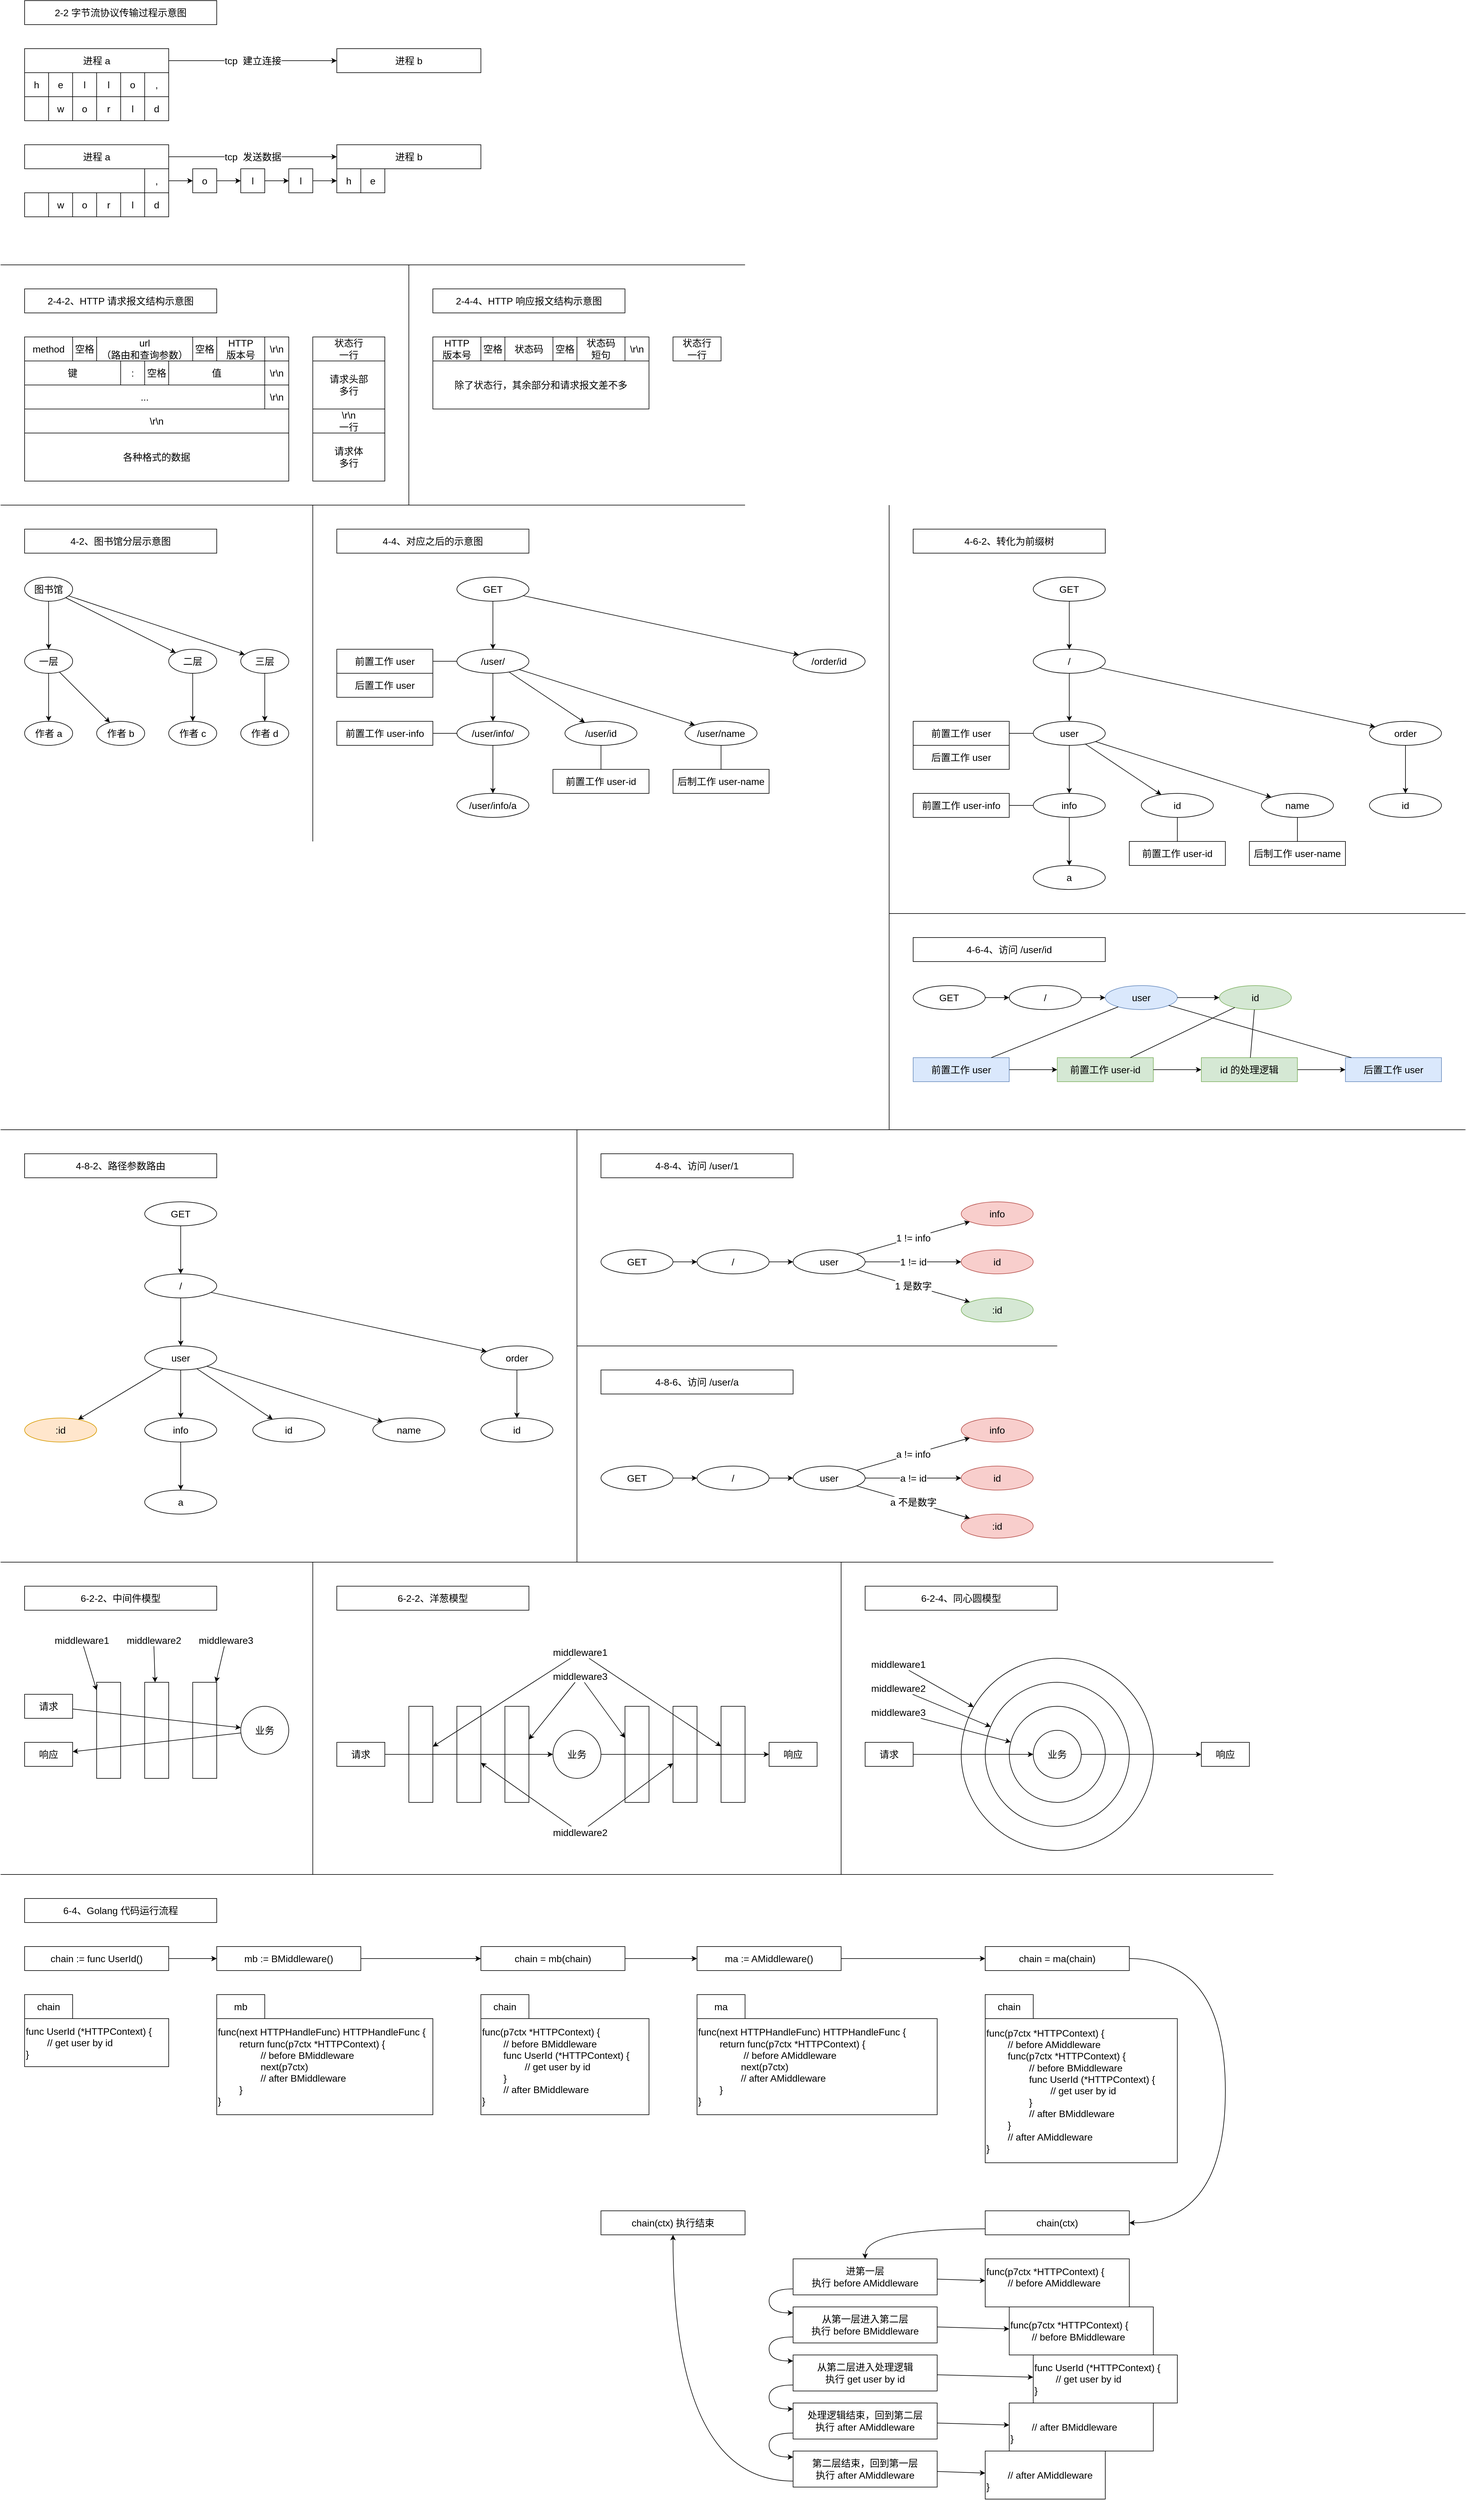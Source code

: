 <mxfile version="17.4.2" type="device"><diagram id="J4UzBChr_bDsvdqqF0fG" name="第 1 页"><mxGraphModel dx="1813" dy="1405" grid="1" gridSize="10" guides="0" tooltips="1" connect="1" arrows="0" fold="1" page="1" pageScale="1" pageWidth="827" pageHeight="1169" math="0" shadow="0"><root><mxCell id="0"/><mxCell id="1" parent="0"/><mxCell id="1W6MSUlgWazPPDyhIfLr-2" value="" style="ellipse;whiteSpace=wrap;html=1;aspect=fixed;fillColor=none;fontSize=16;" parent="1" vertex="1"><mxGeometry x="1680" y="2880" width="160" height="160" as="geometry"/></mxCell><mxCell id="VWuHv6O31881oH3SbBGd-13" value="" style="endArrow=classic;html=1;rounded=0;fontSize=16;fontColor=default;strokeColor=default;" parent="1" source="VWuHv6O31881oH3SbBGd-8" target="1W6MSUlgWazPPDyhIfLr-1" edge="1"><mxGeometry width="50" height="50" relative="1" as="geometry"><mxPoint x="1760" y="2640" as="sourcePoint"/><mxPoint x="1580" y="2980" as="targetPoint"/></mxGeometry></mxCell><mxCell id="1W6MSUlgWazPPDyhIfLr-3" value="" style="ellipse;whiteSpace=wrap;html=1;aspect=fixed;fillColor=none;fontSize=16;" parent="1" vertex="1"><mxGeometry x="1640" y="2840" width="240" height="240" as="geometry"/></mxCell><mxCell id="1W6MSUlgWazPPDyhIfLr-4" value="" style="ellipse;whiteSpace=wrap;html=1;aspect=fixed;fillColor=none;fontSize=16;" parent="1" vertex="1"><mxGeometry x="1600" y="2800" width="320" height="320" as="geometry"/></mxCell><mxCell id="VWuHv6O31881oH3SbBGd-1" value="4-8-2、路径参数路由" style="rounded=0;whiteSpace=wrap;html=1;fontSize=16;fontColor=default;strokeColor=default;fillColor=none;" parent="1" vertex="1"><mxGeometry x="40" y="1960" width="320" height="40" as="geometry"/></mxCell><mxCell id="VWuHv6O31881oH3SbBGd-4" value="6-2-4、同心圆模型" style="rounded=0;whiteSpace=wrap;html=1;fontSize=16;fontColor=default;strokeColor=default;fillColor=none;" parent="1" vertex="1"><mxGeometry x="1440" y="2680" width="320" height="40" as="geometry"/></mxCell><mxCell id="VWuHv6O31881oH3SbBGd-8" value="请求" style="rounded=0;whiteSpace=wrap;html=1;fontSize=16;fontColor=default;strokeColor=default;fillColor=none;" parent="1" vertex="1"><mxGeometry x="1440" y="2940" width="80" height="40" as="geometry"/></mxCell><mxCell id="VWuHv6O31881oH3SbBGd-9" value="响应" style="rounded=0;whiteSpace=wrap;html=1;fontSize=16;fontColor=default;strokeColor=default;fillColor=none;" parent="1" vertex="1"><mxGeometry x="2000" y="2940" width="80" height="40" as="geometry"/></mxCell><mxCell id="VWuHv6O31881oH3SbBGd-14" value="" style="endArrow=classic;html=1;rounded=0;fontSize=16;fontColor=default;strokeColor=default;" parent="1" source="1W6MSUlgWazPPDyhIfLr-5" target="1W6MSUlgWazPPDyhIfLr-4" edge="1"><mxGeometry width="50" height="50" relative="1" as="geometry"><mxPoint x="1530" y="2610" as="sourcePoint"/><mxPoint x="2070" y="2664" as="targetPoint"/></mxGeometry></mxCell><mxCell id="1W6MSUlgWazPPDyhIfLr-1" value="&lt;span style=&quot;font-size: 16px&quot;&gt;业务&lt;/span&gt;" style="ellipse;whiteSpace=wrap;html=1;aspect=fixed;fillColor=none;fontSize=16;" parent="1" vertex="1"><mxGeometry x="1720" y="2920" width="80" height="80" as="geometry"/></mxCell><mxCell id="1W6MSUlgWazPPDyhIfLr-5" value="&lt;span style=&quot;font-size: 16px&quot;&gt;middleware1&lt;/span&gt;" style="text;html=1;align=center;verticalAlign=middle;resizable=0;points=[];autosize=1;strokeColor=none;fillColor=none;fontSize=16;" parent="1" vertex="1"><mxGeometry x="1440" y="2800" width="110" height="20" as="geometry"/></mxCell><mxCell id="1W6MSUlgWazPPDyhIfLr-6" value="&lt;span style=&quot;font-size: 16px&quot;&gt;middleware2&lt;/span&gt;" style="text;html=1;align=center;verticalAlign=middle;resizable=0;points=[];autosize=1;strokeColor=none;fillColor=none;fontSize=16;" parent="1" vertex="1"><mxGeometry x="1440" y="2840" width="110" height="20" as="geometry"/></mxCell><mxCell id="1W6MSUlgWazPPDyhIfLr-7" value="&lt;span style=&quot;font-size: 16px&quot;&gt;middleware3&lt;/span&gt;" style="text;html=1;align=center;verticalAlign=middle;resizable=0;points=[];autosize=1;strokeColor=none;fillColor=none;fontSize=16;" parent="1" vertex="1"><mxGeometry x="1440" y="2880" width="110" height="20" as="geometry"/></mxCell><mxCell id="1W6MSUlgWazPPDyhIfLr-8" value="" style="endArrow=classic;html=1;rounded=0;fontSize=16;fontColor=default;strokeColor=default;" parent="1" source="1W6MSUlgWazPPDyhIfLr-6" target="1W6MSUlgWazPPDyhIfLr-3" edge="1"><mxGeometry width="50" height="50" relative="1" as="geometry"><mxPoint x="2008" y="2830" as="sourcePoint"/><mxPoint x="2000" y="2940" as="targetPoint"/></mxGeometry></mxCell><mxCell id="1W6MSUlgWazPPDyhIfLr-9" value="" style="endArrow=classic;html=1;rounded=0;fontSize=16;fontColor=default;strokeColor=default;" parent="1" source="1W6MSUlgWazPPDyhIfLr-7" target="1W6MSUlgWazPPDyhIfLr-2" edge="1"><mxGeometry width="50" height="50" relative="1" as="geometry"><mxPoint x="2001.818" y="2870" as="sourcePoint"/><mxPoint x="1880.185" y="2922.469" as="targetPoint"/></mxGeometry></mxCell><mxCell id="1W6MSUlgWazPPDyhIfLr-10" value="" style="endArrow=classic;html=1;rounded=0;fontSize=16;fontColor=default;strokeColor=default;" parent="1" source="1W6MSUlgWazPPDyhIfLr-1" target="VWuHv6O31881oH3SbBGd-9" edge="1"><mxGeometry width="50" height="50" relative="1" as="geometry"><mxPoint x="1860" y="2964.293" as="sourcePoint"/><mxPoint x="2060.102" y="2950.0" as="targetPoint"/></mxGeometry></mxCell><mxCell id="d3801RzLkKZqD73o79MH-1" value="进程 a" style="rounded=0;whiteSpace=wrap;html=1;fillColor=none;fontSize=16;" vertex="1" parent="1"><mxGeometry x="40" y="280" width="240" height="40" as="geometry"/></mxCell><mxCell id="d3801RzLkKZqD73o79MH-8" value="w" style="rounded=0;whiteSpace=wrap;html=1;fillColor=none;fontSize=16;" vertex="1" parent="1"><mxGeometry x="80" y="360" width="40" height="40" as="geometry"/></mxCell><mxCell id="d3801RzLkKZqD73o79MH-9" value="o" style="rounded=0;whiteSpace=wrap;html=1;fillColor=none;fontSize=16;" vertex="1" parent="1"><mxGeometry x="120" y="360" width="40" height="40" as="geometry"/></mxCell><mxCell id="d3801RzLkKZqD73o79MH-10" value="r" style="rounded=0;whiteSpace=wrap;html=1;fillColor=none;fontSize=16;" vertex="1" parent="1"><mxGeometry x="160" y="360" width="40" height="40" as="geometry"/></mxCell><mxCell id="d3801RzLkKZqD73o79MH-11" value="l" style="rounded=0;whiteSpace=wrap;html=1;fillColor=none;fontSize=16;" vertex="1" parent="1"><mxGeometry x="200" y="360" width="40" height="40" as="geometry"/></mxCell><mxCell id="d3801RzLkKZqD73o79MH-12" value="d" style="rounded=0;whiteSpace=wrap;html=1;fillColor=none;fontSize=16;" vertex="1" parent="1"><mxGeometry x="240" y="360" width="40" height="40" as="geometry"/></mxCell><mxCell id="d3801RzLkKZqD73o79MH-13" value="," style="rounded=0;whiteSpace=wrap;html=1;fillColor=none;fontSize=16;" vertex="1" parent="1"><mxGeometry x="240" y="320" width="40" height="40" as="geometry"/></mxCell><mxCell id="d3801RzLkKZqD73o79MH-14" value="" style="rounded=0;whiteSpace=wrap;html=1;fillColor=none;fontSize=16;" vertex="1" parent="1"><mxGeometry x="40" y="360" width="40" height="40" as="geometry"/></mxCell><mxCell id="d3801RzLkKZqD73o79MH-15" value="进程 b" style="rounded=0;whiteSpace=wrap;html=1;fillColor=none;fontSize=16;" vertex="1" parent="1"><mxGeometry x="560" y="280" width="240" height="40" as="geometry"/></mxCell><mxCell id="d3801RzLkKZqD73o79MH-16" value="" style="endArrow=classic;html=1;rounded=0;fontSize=16;" edge="1" parent="1" source="d3801RzLkKZqD73o79MH-1" target="d3801RzLkKZqD73o79MH-15"><mxGeometry width="50" height="50" relative="1" as="geometry"><mxPoint x="280" y="360" as="sourcePoint"/><mxPoint x="330" y="310" as="targetPoint"/></mxGeometry></mxCell><mxCell id="d3801RzLkKZqD73o79MH-17" value="tcp&amp;nbsp; 发送数据" style="edgeLabel;html=1;align=center;verticalAlign=middle;resizable=0;points=[];fontSize=16;" vertex="1" connectable="0" parent="d3801RzLkKZqD73o79MH-16"><mxGeometry relative="1" as="geometry"><mxPoint as="offset"/></mxGeometry></mxCell><mxCell id="d3801RzLkKZqD73o79MH-18" value="h" style="rounded=0;whiteSpace=wrap;html=1;fillColor=none;fontSize=16;" vertex="1" parent="1"><mxGeometry x="560" y="320" width="40" height="40" as="geometry"/></mxCell><mxCell id="d3801RzLkKZqD73o79MH-19" value="e" style="rounded=0;whiteSpace=wrap;html=1;fillColor=none;fontSize=16;" vertex="1" parent="1"><mxGeometry x="600" y="320" width="40" height="40" as="geometry"/></mxCell><mxCell id="d3801RzLkKZqD73o79MH-20" value="l" style="rounded=0;whiteSpace=wrap;html=1;fillColor=none;fontSize=16;" vertex="1" parent="1"><mxGeometry x="480" y="320" width="40" height="40" as="geometry"/></mxCell><mxCell id="d3801RzLkKZqD73o79MH-21" value="l" style="rounded=0;whiteSpace=wrap;html=1;fillColor=none;fontSize=16;" vertex="1" parent="1"><mxGeometry x="400" y="320" width="40" height="40" as="geometry"/></mxCell><mxCell id="d3801RzLkKZqD73o79MH-22" value="o" style="rounded=0;whiteSpace=wrap;html=1;fillColor=none;fontSize=16;" vertex="1" parent="1"><mxGeometry x="320" y="320" width="40" height="40" as="geometry"/></mxCell><mxCell id="d3801RzLkKZqD73o79MH-23" value="" style="endArrow=classic;html=1;rounded=0;fontSize=16;" edge="1" parent="1" source="d3801RzLkKZqD73o79MH-20" target="d3801RzLkKZqD73o79MH-18"><mxGeometry width="50" height="50" relative="1" as="geometry"><mxPoint x="430" y="230" as="sourcePoint"/><mxPoint x="480" y="180" as="targetPoint"/></mxGeometry></mxCell><mxCell id="d3801RzLkKZqD73o79MH-24" value="" style="endArrow=classic;html=1;rounded=0;fontSize=16;" edge="1" parent="1" source="d3801RzLkKZqD73o79MH-21" target="d3801RzLkKZqD73o79MH-20"><mxGeometry width="50" height="50" relative="1" as="geometry"><mxPoint x="530" y="350" as="sourcePoint"/><mxPoint x="570" y="350" as="targetPoint"/></mxGeometry></mxCell><mxCell id="d3801RzLkKZqD73o79MH-25" value="" style="endArrow=classic;html=1;rounded=0;fontSize=16;" edge="1" parent="1" source="d3801RzLkKZqD73o79MH-22" target="d3801RzLkKZqD73o79MH-21"><mxGeometry width="50" height="50" relative="1" as="geometry"><mxPoint x="450" y="350" as="sourcePoint"/><mxPoint x="490" y="350" as="targetPoint"/></mxGeometry></mxCell><mxCell id="d3801RzLkKZqD73o79MH-26" value="" style="endArrow=classic;html=1;rounded=0;fontSize=16;" edge="1" parent="1" source="d3801RzLkKZqD73o79MH-13" target="d3801RzLkKZqD73o79MH-22"><mxGeometry width="50" height="50" relative="1" as="geometry"><mxPoint x="370" y="350" as="sourcePoint"/><mxPoint x="410" y="350" as="targetPoint"/></mxGeometry></mxCell><mxCell id="d3801RzLkKZqD73o79MH-27" value="2-2 字节流协议传输过程示意图" style="rounded=0;whiteSpace=wrap;html=1;fillColor=none;fontSize=16;" vertex="1" parent="1"><mxGeometry x="40" y="40" width="320" height="40" as="geometry"/></mxCell><mxCell id="d3801RzLkKZqD73o79MH-33" value="2-4-2、HTTP 请求报文结构示意图" style="rounded=0;whiteSpace=wrap;html=1;fontSize=16;container=0;fillColor=none;" vertex="1" parent="1"><mxGeometry x="40" y="520" width="320" height="40" as="geometry"/></mxCell><mxCell id="d3801RzLkKZqD73o79MH-34" value="method" style="rounded=0;whiteSpace=wrap;html=1;fontSize=16;container=0;fillColor=none;" vertex="1" parent="1"><mxGeometry x="40" y="600" width="80" height="40" as="geometry"/></mxCell><mxCell id="d3801RzLkKZqD73o79MH-35" value="空格" style="rounded=0;whiteSpace=wrap;html=1;fontSize=16;container=0;fillColor=none;" vertex="1" parent="1"><mxGeometry x="120" y="600" width="40" height="40" as="geometry"/></mxCell><mxCell id="d3801RzLkKZqD73o79MH-36" value="url&lt;br style=&quot;font-size: 16px;&quot;&gt;（路由和查询参数）" style="rounded=0;whiteSpace=wrap;html=1;fontSize=16;container=0;fillColor=none;" vertex="1" parent="1"><mxGeometry x="160" y="600" width="160" height="40" as="geometry"/></mxCell><mxCell id="d3801RzLkKZqD73o79MH-37" value="空格" style="rounded=0;whiteSpace=wrap;html=1;fontSize=16;container=0;fillColor=none;" vertex="1" parent="1"><mxGeometry x="320" y="600" width="40" height="40" as="geometry"/></mxCell><mxCell id="d3801RzLkKZqD73o79MH-38" value="HTTP&lt;br style=&quot;font-size: 16px;&quot;&gt;版本号" style="rounded=0;whiteSpace=wrap;html=1;fontSize=16;container=0;fillColor=none;" vertex="1" parent="1"><mxGeometry x="360" y="600" width="80" height="40" as="geometry"/></mxCell><mxCell id="d3801RzLkKZqD73o79MH-39" value="\r\n" style="rounded=0;whiteSpace=wrap;html=1;fontSize=16;container=0;fillColor=none;" vertex="1" parent="1"><mxGeometry x="440" y="600" width="40" height="40" as="geometry"/></mxCell><mxCell id="d3801RzLkKZqD73o79MH-40" value="状态行&lt;br style=&quot;font-size: 16px;&quot;&gt;一行" style="rounded=0;whiteSpace=wrap;html=1;fontSize=16;container=0;fillColor=none;" vertex="1" parent="1"><mxGeometry x="520" y="600" width="120" height="40" as="geometry"/></mxCell><mxCell id="d3801RzLkKZqD73o79MH-41" value="请求头部&lt;br style=&quot;font-size: 16px;&quot;&gt;多行" style="rounded=0;whiteSpace=wrap;html=1;fontSize=16;container=0;fillColor=none;" vertex="1" parent="1"><mxGeometry x="520" y="640" width="120" height="80" as="geometry"/></mxCell><mxCell id="d3801RzLkKZqD73o79MH-42" value="\r\n" style="rounded=0;whiteSpace=wrap;html=1;fontSize=16;container=0;fillColor=none;" vertex="1" parent="1"><mxGeometry x="40" y="720" width="440" height="40" as="geometry"/></mxCell><mxCell id="d3801RzLkKZqD73o79MH-43" value="请求体&lt;br style=&quot;font-size: 16px;&quot;&gt;多行" style="rounded=0;whiteSpace=wrap;html=1;fontSize=16;container=0;fillColor=none;" vertex="1" parent="1"><mxGeometry x="520" y="760" width="120" height="80" as="geometry"/></mxCell><mxCell id="d3801RzLkKZqD73o79MH-44" value="键" style="rounded=0;whiteSpace=wrap;html=1;fontSize=16;container=0;fillColor=none;" vertex="1" parent="1"><mxGeometry x="40" y="640" width="160" height="40" as="geometry"/></mxCell><mxCell id="d3801RzLkKZqD73o79MH-45" value="值" style="rounded=0;whiteSpace=wrap;html=1;fontSize=16;container=0;fillColor=none;" vertex="1" parent="1"><mxGeometry x="280" y="640" width="160" height="40" as="geometry"/></mxCell><mxCell id="d3801RzLkKZqD73o79MH-46" value=":" style="rounded=0;whiteSpace=wrap;html=1;fontSize=16;container=0;fillColor=none;" vertex="1" parent="1"><mxGeometry x="200" y="640" width="40" height="40" as="geometry"/></mxCell><mxCell id="d3801RzLkKZqD73o79MH-47" value="空格" style="rounded=0;whiteSpace=wrap;html=1;fontSize=16;container=0;fillColor=none;" vertex="1" parent="1"><mxGeometry x="240" y="640" width="40" height="40" as="geometry"/></mxCell><mxCell id="d3801RzLkKZqD73o79MH-48" value="\r\n" style="rounded=0;whiteSpace=wrap;html=1;fontSize=16;container=0;fillColor=none;" vertex="1" parent="1"><mxGeometry x="440" y="640" width="40" height="40" as="geometry"/></mxCell><mxCell id="d3801RzLkKZqD73o79MH-49" value="..." style="rounded=0;whiteSpace=wrap;html=1;fontSize=16;container=0;fillColor=none;" vertex="1" parent="1"><mxGeometry x="40" y="680" width="400" height="40" as="geometry"/></mxCell><mxCell id="d3801RzLkKZqD73o79MH-50" value="各种格式的数据" style="rounded=0;whiteSpace=wrap;html=1;fontSize=16;container=0;fillColor=none;" vertex="1" parent="1"><mxGeometry x="40" y="760" width="440" height="80" as="geometry"/></mxCell><mxCell id="d3801RzLkKZqD73o79MH-51" value="\r\n" style="rounded=0;whiteSpace=wrap;html=1;fontSize=16;container=0;fillColor=none;" vertex="1" parent="1"><mxGeometry x="440" y="680" width="40" height="40" as="geometry"/></mxCell><mxCell id="d3801RzLkKZqD73o79MH-54" value="&lt;span style=&quot;font-size: 16px;&quot;&gt;2-4-4、HTTP 响应报文结构示意图&lt;/span&gt;" style="rounded=0;whiteSpace=wrap;html=1;fontSize=16;strokeColor=default;container=0;fillColor=none;" vertex="1" parent="1"><mxGeometry x="720" y="520" width="320" height="40" as="geometry"/></mxCell><mxCell id="d3801RzLkKZqD73o79MH-55" value="&lt;span style=&quot;font-size: 16px;&quot;&gt;HTTP&lt;/span&gt;&lt;br style=&quot;font-size: 16px;&quot;&gt;&lt;span style=&quot;font-size: 16px;&quot;&gt;版本号&lt;/span&gt;" style="rounded=0;whiteSpace=wrap;html=1;fontSize=16;strokeColor=default;container=0;fillColor=none;" vertex="1" parent="1"><mxGeometry x="720" y="600" width="80" height="40" as="geometry"/></mxCell><mxCell id="d3801RzLkKZqD73o79MH-56" value="&lt;span style=&quot;font-size: 16px;&quot;&gt;空格&lt;/span&gt;" style="rounded=0;whiteSpace=wrap;html=1;fontSize=16;strokeColor=default;container=0;fillColor=none;" vertex="1" parent="1"><mxGeometry x="800" y="600" width="40" height="40" as="geometry"/></mxCell><mxCell id="d3801RzLkKZqD73o79MH-57" value="&lt;span style=&quot;font-size: 16px;&quot;&gt;状态码&lt;/span&gt;" style="rounded=0;whiteSpace=wrap;html=1;fontSize=16;strokeColor=default;container=0;fillColor=none;" vertex="1" parent="1"><mxGeometry x="840" y="600" width="80" height="40" as="geometry"/></mxCell><mxCell id="d3801RzLkKZqD73o79MH-58" value="&lt;span style=&quot;font-size: 16px;&quot;&gt;空格&lt;/span&gt;" style="rounded=0;whiteSpace=wrap;html=1;fontSize=16;strokeColor=default;container=0;fillColor=none;" vertex="1" parent="1"><mxGeometry x="920" y="600" width="40" height="40" as="geometry"/></mxCell><mxCell id="d3801RzLkKZqD73o79MH-59" value="状态码&lt;br style=&quot;font-size: 16px;&quot;&gt;短句" style="rounded=0;whiteSpace=wrap;html=1;fontSize=16;strokeColor=default;container=0;fillColor=none;" vertex="1" parent="1"><mxGeometry x="960" y="600" width="80" height="40" as="geometry"/></mxCell><mxCell id="d3801RzLkKZqD73o79MH-60" value="\r\n" style="rounded=0;whiteSpace=wrap;html=1;fontSize=16;strokeColor=default;container=0;fillColor=none;" vertex="1" parent="1"><mxGeometry x="1040" y="600" width="40" height="40" as="geometry"/></mxCell><mxCell id="d3801RzLkKZqD73o79MH-61" value="状态行&lt;br style=&quot;font-size: 16px;&quot;&gt;一行" style="rounded=0;whiteSpace=wrap;html=1;fontSize=16;container=0;fillColor=none;" vertex="1" parent="1"><mxGeometry x="1120" y="600" width="80" height="40" as="geometry"/></mxCell><mxCell id="d3801RzLkKZqD73o79MH-62" value="除了状态行，其余部分和请求报文差不多" style="rounded=0;whiteSpace=wrap;html=1;fontSize=16;container=0;fillColor=none;" vertex="1" parent="1"><mxGeometry x="720" y="640" width="360" height="80" as="geometry"/></mxCell><mxCell id="d3801RzLkKZqD73o79MH-63" value="\r\n&lt;br style=&quot;font-size: 16px;&quot;&gt;一行" style="rounded=0;whiteSpace=wrap;html=1;fontSize=16;container=0;fillColor=none;" vertex="1" parent="1"><mxGeometry x="520" y="720" width="120" height="40" as="geometry"/></mxCell><mxCell id="d3801RzLkKZqD73o79MH-64" value="进程 a" style="rounded=0;whiteSpace=wrap;html=1;fillColor=none;fontSize=16;" vertex="1" parent="1"><mxGeometry x="40" y="120" width="240" height="40" as="geometry"/></mxCell><mxCell id="d3801RzLkKZqD73o79MH-65" value="h" style="rounded=0;whiteSpace=wrap;html=1;fillColor=none;fontSize=16;" vertex="1" parent="1"><mxGeometry x="40" y="160" width="40" height="40" as="geometry"/></mxCell><mxCell id="d3801RzLkKZqD73o79MH-66" value="e" style="rounded=0;whiteSpace=wrap;html=1;fillColor=none;fontSize=16;" vertex="1" parent="1"><mxGeometry x="80" y="160" width="40" height="40" as="geometry"/></mxCell><mxCell id="d3801RzLkKZqD73o79MH-67" value="l" style="rounded=0;whiteSpace=wrap;html=1;fillColor=none;fontSize=16;" vertex="1" parent="1"><mxGeometry x="120" y="160" width="40" height="40" as="geometry"/></mxCell><mxCell id="d3801RzLkKZqD73o79MH-68" value="l" style="rounded=0;whiteSpace=wrap;html=1;fillColor=none;fontSize=16;" vertex="1" parent="1"><mxGeometry x="160" y="160" width="40" height="40" as="geometry"/></mxCell><mxCell id="d3801RzLkKZqD73o79MH-69" value="o" style="rounded=0;whiteSpace=wrap;html=1;fillColor=none;fontSize=16;" vertex="1" parent="1"><mxGeometry x="200" y="160" width="40" height="40" as="geometry"/></mxCell><mxCell id="d3801RzLkKZqD73o79MH-70" value="w" style="rounded=0;whiteSpace=wrap;html=1;fillColor=none;fontSize=16;" vertex="1" parent="1"><mxGeometry x="80" y="200" width="40" height="40" as="geometry"/></mxCell><mxCell id="d3801RzLkKZqD73o79MH-71" value="o" style="rounded=0;whiteSpace=wrap;html=1;fillColor=none;fontSize=16;" vertex="1" parent="1"><mxGeometry x="120" y="200" width="40" height="40" as="geometry"/></mxCell><mxCell id="d3801RzLkKZqD73o79MH-72" value="r" style="rounded=0;whiteSpace=wrap;html=1;fillColor=none;fontSize=16;" vertex="1" parent="1"><mxGeometry x="160" y="200" width="40" height="40" as="geometry"/></mxCell><mxCell id="d3801RzLkKZqD73o79MH-73" value="l" style="rounded=0;whiteSpace=wrap;html=1;fillColor=none;fontSize=16;" vertex="1" parent="1"><mxGeometry x="200" y="200" width="40" height="40" as="geometry"/></mxCell><mxCell id="d3801RzLkKZqD73o79MH-74" value="d" style="rounded=0;whiteSpace=wrap;html=1;fillColor=none;fontSize=16;" vertex="1" parent="1"><mxGeometry x="240" y="200" width="40" height="40" as="geometry"/></mxCell><mxCell id="d3801RzLkKZqD73o79MH-75" value="," style="rounded=0;whiteSpace=wrap;html=1;fillColor=none;fontSize=16;" vertex="1" parent="1"><mxGeometry x="240" y="160" width="40" height="40" as="geometry"/></mxCell><mxCell id="d3801RzLkKZqD73o79MH-76" value="" style="rounded=0;whiteSpace=wrap;html=1;fillColor=none;fontSize=16;" vertex="1" parent="1"><mxGeometry x="40" y="200" width="40" height="40" as="geometry"/></mxCell><mxCell id="d3801RzLkKZqD73o79MH-77" value="进程 b" style="rounded=0;whiteSpace=wrap;html=1;fillColor=none;fontSize=16;" vertex="1" parent="1"><mxGeometry x="560" y="120" width="240" height="40" as="geometry"/></mxCell><mxCell id="d3801RzLkKZqD73o79MH-78" value="" style="endArrow=classic;html=1;rounded=0;fontSize=16;" edge="1" parent="1" source="d3801RzLkKZqD73o79MH-64" target="d3801RzLkKZqD73o79MH-77"><mxGeometry width="50" height="50" relative="1" as="geometry"><mxPoint x="280" y="200" as="sourcePoint"/><mxPoint x="330" y="150" as="targetPoint"/></mxGeometry></mxCell><mxCell id="d3801RzLkKZqD73o79MH-79" value="tcp&amp;nbsp; 建立连接" style="edgeLabel;html=1;align=center;verticalAlign=middle;resizable=0;points=[];fontSize=16;" vertex="1" connectable="0" parent="d3801RzLkKZqD73o79MH-78"><mxGeometry relative="1" as="geometry"><mxPoint as="offset"/></mxGeometry></mxCell><mxCell id="d3801RzLkKZqD73o79MH-91" value="图书馆" style="ellipse;whiteSpace=wrap;html=1;fontSize=16;fillColor=none;" vertex="1" parent="1"><mxGeometry x="40" y="1000" width="80" height="40" as="geometry"/></mxCell><mxCell id="d3801RzLkKZqD73o79MH-92" value="一层" style="ellipse;whiteSpace=wrap;html=1;fontSize=16;fillColor=none;" vertex="1" parent="1"><mxGeometry x="40" y="1120" width="80" height="40" as="geometry"/></mxCell><mxCell id="d3801RzLkKZqD73o79MH-93" value="二层" style="ellipse;whiteSpace=wrap;html=1;fontSize=16;fillColor=none;" vertex="1" parent="1"><mxGeometry x="280" y="1120" width="80" height="40" as="geometry"/></mxCell><mxCell id="d3801RzLkKZqD73o79MH-94" value="三层" style="ellipse;whiteSpace=wrap;html=1;fontSize=16;fillColor=none;" vertex="1" parent="1"><mxGeometry x="400" y="1120" width="80" height="40" as="geometry"/></mxCell><mxCell id="d3801RzLkKZqD73o79MH-95" value="作者 a" style="ellipse;whiteSpace=wrap;html=1;fontSize=16;fillColor=none;" vertex="1" parent="1"><mxGeometry x="40" y="1240" width="80" height="40" as="geometry"/></mxCell><mxCell id="d3801RzLkKZqD73o79MH-96" value="作者 b" style="ellipse;whiteSpace=wrap;html=1;fontSize=16;fillColor=none;" vertex="1" parent="1"><mxGeometry x="160" y="1240" width="80" height="40" as="geometry"/></mxCell><mxCell id="d3801RzLkKZqD73o79MH-97" value="作者 c" style="ellipse;whiteSpace=wrap;html=1;fontSize=16;fillColor=none;" vertex="1" parent="1"><mxGeometry x="280" y="1240" width="80" height="40" as="geometry"/></mxCell><mxCell id="d3801RzLkKZqD73o79MH-98" value="作者 d" style="ellipse;whiteSpace=wrap;html=1;fontSize=16;fillColor=none;" vertex="1" parent="1"><mxGeometry x="400" y="1240" width="80" height="40" as="geometry"/></mxCell><mxCell id="d3801RzLkKZqD73o79MH-99" value="" style="endArrow=classic;html=1;rounded=0;fontSize=16;" edge="1" parent="1" source="d3801RzLkKZqD73o79MH-92" target="d3801RzLkKZqD73o79MH-95"><mxGeometry width="50" height="50" relative="1" as="geometry"><mxPoint x="510" y="1210" as="sourcePoint"/><mxPoint x="560" y="1160" as="targetPoint"/></mxGeometry></mxCell><mxCell id="d3801RzLkKZqD73o79MH-100" value="" style="endArrow=classic;html=1;rounded=0;fontSize=16;" edge="1" parent="1" source="d3801RzLkKZqD73o79MH-92" target="d3801RzLkKZqD73o79MH-96"><mxGeometry width="50" height="50" relative="1" as="geometry"><mxPoint x="303.702" y="1238.496" as="sourcePoint"/><mxPoint x="276.483" y="1301.539" as="targetPoint"/></mxGeometry></mxCell><mxCell id="d3801RzLkKZqD73o79MH-101" value="" style="endArrow=classic;html=1;rounded=0;fontSize=16;" edge="1" parent="1" source="d3801RzLkKZqD73o79MH-93" target="d3801RzLkKZqD73o79MH-97"><mxGeometry width="50" height="50" relative="1" as="geometry"><mxPoint x="341.393" y="1237.371" as="sourcePoint"/><mxPoint x="378.64" y="1302.62" as="targetPoint"/></mxGeometry></mxCell><mxCell id="d3801RzLkKZqD73o79MH-102" value="" style="endArrow=classic;html=1;rounded=0;fontSize=16;" edge="1" parent="1" source="d3801RzLkKZqD73o79MH-94" target="d3801RzLkKZqD73o79MH-98"><mxGeometry width="50" height="50" relative="1" as="geometry"><mxPoint x="560" y="1160" as="sourcePoint"/><mxPoint x="560" y="1240" as="targetPoint"/></mxGeometry></mxCell><mxCell id="d3801RzLkKZqD73o79MH-103" value="" style="endArrow=classic;html=1;rounded=0;fontSize=16;" edge="1" parent="1" source="d3801RzLkKZqD73o79MH-91" target="d3801RzLkKZqD73o79MH-92"><mxGeometry width="50" height="50" relative="1" as="geometry"><mxPoint x="341.393" y="1237.371" as="sourcePoint"/><mxPoint x="378.64" y="1302.62" as="targetPoint"/></mxGeometry></mxCell><mxCell id="d3801RzLkKZqD73o79MH-104" value="" style="endArrow=classic;html=1;rounded=0;fontSize=16;" edge="1" parent="1" source="d3801RzLkKZqD73o79MH-91" target="d3801RzLkKZqD73o79MH-93"><mxGeometry width="50" height="50" relative="1" as="geometry"><mxPoint x="372.176" y="1088.194" as="sourcePoint"/><mxPoint x="337.778" y="1161.796" as="targetPoint"/></mxGeometry></mxCell><mxCell id="d3801RzLkKZqD73o79MH-105" value="" style="endArrow=classic;html=1;rounded=0;fontSize=16;" edge="1" parent="1" source="d3801RzLkKZqD73o79MH-91" target="d3801RzLkKZqD73o79MH-94"><mxGeometry width="50" height="50" relative="1" as="geometry"><mxPoint x="418.2" y="1085.307" as="sourcePoint"/><mxPoint x="481.71" y="1164.725" as="targetPoint"/></mxGeometry></mxCell><mxCell id="d3801RzLkKZqD73o79MH-106" value="4-2、图书馆分层示意图" style="rounded=0;whiteSpace=wrap;html=1;fontSize=16;container=0;fillColor=none;" vertex="1" parent="1"><mxGeometry x="40" y="920" width="320" height="40" as="geometry"/></mxCell><mxCell id="d3801RzLkKZqD73o79MH-107" value="/user/" style="ellipse;whiteSpace=wrap;html=1;fontSize=16;fillColor=none;" vertex="1" parent="1"><mxGeometry x="760" y="1120" width="120" height="40" as="geometry"/></mxCell><mxCell id="d3801RzLkKZqD73o79MH-108" value="GET" style="ellipse;whiteSpace=wrap;html=1;fontSize=16;fillColor=none;" vertex="1" parent="1"><mxGeometry x="760" y="1000" width="120" height="40" as="geometry"/></mxCell><mxCell id="d3801RzLkKZqD73o79MH-110" value="/user/info/" style="ellipse;whiteSpace=wrap;html=1;fontSize=16;fillColor=none;" vertex="1" parent="1"><mxGeometry x="760" y="1240" width="120" height="40" as="geometry"/></mxCell><mxCell id="d3801RzLkKZqD73o79MH-111" value="/user/id" style="ellipse;whiteSpace=wrap;html=1;fontSize=16;fillColor=none;" vertex="1" parent="1"><mxGeometry x="940" y="1240" width="120" height="40" as="geometry"/></mxCell><mxCell id="d3801RzLkKZqD73o79MH-112" value="/user/name" style="ellipse;whiteSpace=wrap;html=1;fontSize=16;fillColor=none;" vertex="1" parent="1"><mxGeometry x="1140" y="1240" width="120" height="40" as="geometry"/></mxCell><mxCell id="d3801RzLkKZqD73o79MH-113" value="/user/info/a" style="ellipse;whiteSpace=wrap;html=1;fontSize=16;fillColor=none;" vertex="1" parent="1"><mxGeometry x="760" y="1360" width="120" height="40" as="geometry"/></mxCell><mxCell id="d3801RzLkKZqD73o79MH-114" value="/order/id" style="ellipse;whiteSpace=wrap;html=1;fontSize=16;fillColor=none;" vertex="1" parent="1"><mxGeometry x="1320" y="1120" width="120" height="40" as="geometry"/></mxCell><mxCell id="d3801RzLkKZqD73o79MH-115" value="" style="endArrow=classic;html=1;rounded=0;fontSize=16;" edge="1" parent="1" source="d3801RzLkKZqD73o79MH-108" target="d3801RzLkKZqD73o79MH-107"><mxGeometry width="50" height="50" relative="1" as="geometry"><mxPoint x="210" y="1090" as="sourcePoint"/><mxPoint x="210" y="1170" as="targetPoint"/></mxGeometry></mxCell><mxCell id="d3801RzLkKZqD73o79MH-116" value="前置工作 user" style="rounded=0;whiteSpace=wrap;html=1;fontSize=16;fillColor=none;" vertex="1" parent="1"><mxGeometry x="560" y="1120" width="160" height="40" as="geometry"/></mxCell><mxCell id="d3801RzLkKZqD73o79MH-117" value="前置工作 user-info" style="rounded=0;whiteSpace=wrap;html=1;fontSize=16;fillColor=none;" vertex="1" parent="1"><mxGeometry x="560" y="1240" width="160" height="40" as="geometry"/></mxCell><mxCell id="d3801RzLkKZqD73o79MH-118" value="前置工作 user-id" style="rounded=0;whiteSpace=wrap;html=1;fontSize=16;fillColor=none;" vertex="1" parent="1"><mxGeometry x="920" y="1320" width="160" height="40" as="geometry"/></mxCell><mxCell id="d3801RzLkKZqD73o79MH-119" value="后制工作 user-name" style="rounded=0;whiteSpace=wrap;html=1;fontSize=16;fillColor=none;" vertex="1" parent="1"><mxGeometry x="1120" y="1320" width="160" height="40" as="geometry"/></mxCell><mxCell id="d3801RzLkKZqD73o79MH-120" value="" style="endArrow=classic;html=1;rounded=0;fontSize=16;" edge="1" parent="1" source="d3801RzLkKZqD73o79MH-107" target="d3801RzLkKZqD73o79MH-110"><mxGeometry width="50" height="50" relative="1" as="geometry"><mxPoint x="730" y="1170" as="sourcePoint"/><mxPoint x="810" y="1290" as="targetPoint"/></mxGeometry></mxCell><mxCell id="d3801RzLkKZqD73o79MH-121" value="" style="endArrow=classic;html=1;rounded=0;fontSize=16;" edge="1" parent="1" source="d3801RzLkKZqD73o79MH-107" target="d3801RzLkKZqD73o79MH-111"><mxGeometry width="50" height="50" relative="1" as="geometry"><mxPoint x="810" y="1170" as="sourcePoint"/><mxPoint x="810" y="1250" as="targetPoint"/></mxGeometry></mxCell><mxCell id="d3801RzLkKZqD73o79MH-122" value="" style="endArrow=classic;html=1;rounded=0;fontSize=16;" edge="1" parent="1" source="d3801RzLkKZqD73o79MH-107" target="d3801RzLkKZqD73o79MH-112"><mxGeometry width="50" height="50" relative="1" as="geometry"><mxPoint x="827.889" y="1167.889" as="sourcePoint"/><mxPoint x="912.111" y="1252.111" as="targetPoint"/></mxGeometry></mxCell><mxCell id="d3801RzLkKZqD73o79MH-123" value="" style="endArrow=classic;html=1;rounded=0;fontSize=16;" edge="1" parent="1" source="d3801RzLkKZqD73o79MH-110" target="d3801RzLkKZqD73o79MH-113"><mxGeometry width="50" height="50" relative="1" as="geometry"><mxPoint x="838.368" y="1164.1" as="sourcePoint"/><mxPoint x="1021.716" y="1255.858" as="targetPoint"/></mxGeometry></mxCell><mxCell id="d3801RzLkKZqD73o79MH-124" value="" style="endArrow=classic;html=1;rounded=0;fontSize=16;" edge="1" parent="1" source="d3801RzLkKZqD73o79MH-108" target="d3801RzLkKZqD73o79MH-114"><mxGeometry width="50" height="50" relative="1" as="geometry"><mxPoint x="810" y="1290" as="sourcePoint"/><mxPoint x="810" y="1370" as="targetPoint"/></mxGeometry></mxCell><mxCell id="d3801RzLkKZqD73o79MH-125" value="" style="endArrow=none;html=1;rounded=0;fontSize=16;" edge="1" parent="1" source="d3801RzLkKZqD73o79MH-116" target="d3801RzLkKZqD73o79MH-107"><mxGeometry width="50" height="50" relative="1" as="geometry"><mxPoint x="1200" y="1060" as="sourcePoint"/><mxPoint x="1250" y="1010" as="targetPoint"/></mxGeometry></mxCell><mxCell id="d3801RzLkKZqD73o79MH-126" value="" style="endArrow=none;html=1;rounded=0;fontSize=16;" edge="1" parent="1" source="d3801RzLkKZqD73o79MH-117" target="d3801RzLkKZqD73o79MH-110"><mxGeometry width="50" height="50" relative="1" as="geometry"><mxPoint x="730" y="1150" as="sourcePoint"/><mxPoint x="770" y="1150" as="targetPoint"/></mxGeometry></mxCell><mxCell id="d3801RzLkKZqD73o79MH-127" value="" style="endArrow=none;html=1;rounded=0;fontSize=16;" edge="1" parent="1" source="d3801RzLkKZqD73o79MH-118" target="d3801RzLkKZqD73o79MH-111"><mxGeometry width="50" height="50" relative="1" as="geometry"><mxPoint x="771.818" y="1360" as="sourcePoint"/><mxPoint x="850.846" y="1287.558" as="targetPoint"/></mxGeometry></mxCell><mxCell id="d3801RzLkKZqD73o79MH-128" value="" style="endArrow=none;html=1;rounded=0;fontSize=16;" edge="1" parent="1" source="d3801RzLkKZqD73o79MH-119" target="d3801RzLkKZqD73o79MH-112"><mxGeometry width="50" height="50" relative="1" as="geometry"><mxPoint x="1005.556" y="1340" as="sourcePoint"/><mxPoint x="994.417" y="1289.878" as="targetPoint"/></mxGeometry></mxCell><mxCell id="d3801RzLkKZqD73o79MH-129" value="4-4、对应之后的示意图" style="rounded=0;whiteSpace=wrap;html=1;fontSize=16;container=0;fillColor=none;" vertex="1" parent="1"><mxGeometry x="560" y="920" width="320" height="40" as="geometry"/></mxCell><mxCell id="d3801RzLkKZqD73o79MH-130" value="user" style="ellipse;whiteSpace=wrap;html=1;fontSize=16;fillColor=none;" vertex="1" parent="1"><mxGeometry x="1720" y="1240" width="120" height="40" as="geometry"/></mxCell><mxCell id="d3801RzLkKZqD73o79MH-131" value="GET" style="ellipse;whiteSpace=wrap;html=1;fontSize=16;fillColor=none;" vertex="1" parent="1"><mxGeometry x="1720" y="1000" width="120" height="40" as="geometry"/></mxCell><mxCell id="d3801RzLkKZqD73o79MH-132" value="info" style="ellipse;whiteSpace=wrap;html=1;fontSize=16;fillColor=none;" vertex="1" parent="1"><mxGeometry x="1720" y="1360" width="120" height="40" as="geometry"/></mxCell><mxCell id="d3801RzLkKZqD73o79MH-133" value="id" style="ellipse;whiteSpace=wrap;html=1;fontSize=16;fillColor=none;" vertex="1" parent="1"><mxGeometry x="1900" y="1360" width="120" height="40" as="geometry"/></mxCell><mxCell id="d3801RzLkKZqD73o79MH-134" value="name" style="ellipse;whiteSpace=wrap;html=1;fontSize=16;fillColor=none;" vertex="1" parent="1"><mxGeometry x="2100" y="1360" width="120" height="40" as="geometry"/></mxCell><mxCell id="d3801RzLkKZqD73o79MH-135" value="a" style="ellipse;whiteSpace=wrap;html=1;fontSize=16;fillColor=none;" vertex="1" parent="1"><mxGeometry x="1720" y="1480" width="120" height="40" as="geometry"/></mxCell><mxCell id="d3801RzLkKZqD73o79MH-136" value="order" style="ellipse;whiteSpace=wrap;html=1;fontSize=16;fillColor=none;" vertex="1" parent="1"><mxGeometry x="2280" y="1240" width="120" height="40" as="geometry"/></mxCell><mxCell id="d3801RzLkKZqD73o79MH-137" value="" style="endArrow=classic;html=1;rounded=0;fontSize=16;" edge="1" parent="1" source="d3801RzLkKZqD73o79MH-131" target="d3801RzLkKZqD73o79MH-152"><mxGeometry width="50" height="50" relative="1" as="geometry"><mxPoint x="1170" y="1090" as="sourcePoint"/><mxPoint x="1170" y="1170" as="targetPoint"/></mxGeometry></mxCell><mxCell id="d3801RzLkKZqD73o79MH-138" value="前置工作 user" style="rounded=0;whiteSpace=wrap;html=1;fontSize=16;fillColor=none;" vertex="1" parent="1"><mxGeometry x="1520" y="1240" width="160" height="40" as="geometry"/></mxCell><mxCell id="d3801RzLkKZqD73o79MH-139" value="前置工作 user-info" style="rounded=0;whiteSpace=wrap;html=1;fontSize=16;fillColor=none;" vertex="1" parent="1"><mxGeometry x="1520" y="1360" width="160" height="40" as="geometry"/></mxCell><mxCell id="d3801RzLkKZqD73o79MH-140" value="前置工作 user-id" style="rounded=0;whiteSpace=wrap;html=1;fontSize=16;fillColor=none;" vertex="1" parent="1"><mxGeometry x="1880" y="1440" width="160" height="40" as="geometry"/></mxCell><mxCell id="d3801RzLkKZqD73o79MH-141" value="后制工作 user-name" style="rounded=0;whiteSpace=wrap;html=1;fontSize=16;fillColor=none;" vertex="1" parent="1"><mxGeometry x="2080" y="1440" width="160" height="40" as="geometry"/></mxCell><mxCell id="d3801RzLkKZqD73o79MH-142" value="" style="endArrow=classic;html=1;rounded=0;fontSize=16;" edge="1" parent="1" source="d3801RzLkKZqD73o79MH-130" target="d3801RzLkKZqD73o79MH-132"><mxGeometry width="50" height="50" relative="1" as="geometry"><mxPoint x="1690" y="1290" as="sourcePoint"/><mxPoint x="1770" y="1410" as="targetPoint"/></mxGeometry></mxCell><mxCell id="d3801RzLkKZqD73o79MH-143" value="" style="endArrow=classic;html=1;rounded=0;fontSize=16;" edge="1" parent="1" source="d3801RzLkKZqD73o79MH-130" target="d3801RzLkKZqD73o79MH-133"><mxGeometry width="50" height="50" relative="1" as="geometry"><mxPoint x="1770" y="1290" as="sourcePoint"/><mxPoint x="1770" y="1370" as="targetPoint"/></mxGeometry></mxCell><mxCell id="d3801RzLkKZqD73o79MH-144" value="" style="endArrow=classic;html=1;rounded=0;fontSize=16;" edge="1" parent="1" source="d3801RzLkKZqD73o79MH-130" target="d3801RzLkKZqD73o79MH-134"><mxGeometry width="50" height="50" relative="1" as="geometry"><mxPoint x="1787.889" y="1287.889" as="sourcePoint"/><mxPoint x="1872.111" y="1372.111" as="targetPoint"/></mxGeometry></mxCell><mxCell id="d3801RzLkKZqD73o79MH-145" value="" style="endArrow=classic;html=1;rounded=0;fontSize=16;" edge="1" parent="1" source="d3801RzLkKZqD73o79MH-132" target="d3801RzLkKZqD73o79MH-135"><mxGeometry width="50" height="50" relative="1" as="geometry"><mxPoint x="1798.368" y="1284.1" as="sourcePoint"/><mxPoint x="1981.716" y="1375.858" as="targetPoint"/></mxGeometry></mxCell><mxCell id="d3801RzLkKZqD73o79MH-146" value="" style="endArrow=classic;html=1;rounded=0;fontSize=16;" edge="1" parent="1" source="d3801RzLkKZqD73o79MH-152" target="d3801RzLkKZqD73o79MH-136"><mxGeometry width="50" height="50" relative="1" as="geometry"><mxPoint x="1770" y="1290" as="sourcePoint"/><mxPoint x="1770" y="1370" as="targetPoint"/></mxGeometry></mxCell><mxCell id="d3801RzLkKZqD73o79MH-147" value="" style="endArrow=none;html=1;rounded=0;fontSize=16;" edge="1" parent="1" source="d3801RzLkKZqD73o79MH-138" target="d3801RzLkKZqD73o79MH-130"><mxGeometry width="50" height="50" relative="1" as="geometry"><mxPoint x="2160" y="1180" as="sourcePoint"/><mxPoint x="2210" y="1130" as="targetPoint"/></mxGeometry></mxCell><mxCell id="d3801RzLkKZqD73o79MH-148" value="" style="endArrow=none;html=1;rounded=0;fontSize=16;" edge="1" parent="1" source="d3801RzLkKZqD73o79MH-139" target="d3801RzLkKZqD73o79MH-132"><mxGeometry width="50" height="50" relative="1" as="geometry"><mxPoint x="1690" y="1270" as="sourcePoint"/><mxPoint x="1730" y="1270" as="targetPoint"/></mxGeometry></mxCell><mxCell id="d3801RzLkKZqD73o79MH-149" value="" style="endArrow=none;html=1;rounded=0;fontSize=16;" edge="1" parent="1" source="d3801RzLkKZqD73o79MH-140" target="d3801RzLkKZqD73o79MH-133"><mxGeometry width="50" height="50" relative="1" as="geometry"><mxPoint x="1731.818" y="1480" as="sourcePoint"/><mxPoint x="1810.846" y="1407.558" as="targetPoint"/></mxGeometry></mxCell><mxCell id="d3801RzLkKZqD73o79MH-150" value="" style="endArrow=none;html=1;rounded=0;fontSize=16;" edge="1" parent="1" source="d3801RzLkKZqD73o79MH-141" target="d3801RzLkKZqD73o79MH-134"><mxGeometry width="50" height="50" relative="1" as="geometry"><mxPoint x="1965.556" y="1460" as="sourcePoint"/><mxPoint x="1954.417" y="1409.878" as="targetPoint"/></mxGeometry></mxCell><mxCell id="d3801RzLkKZqD73o79MH-151" value="4-6-2、转化为前缀树" style="rounded=0;whiteSpace=wrap;html=1;fontSize=16;container=0;fillColor=none;" vertex="1" parent="1"><mxGeometry x="1520" y="920" width="320" height="40" as="geometry"/></mxCell><mxCell id="d3801RzLkKZqD73o79MH-152" value="/" style="ellipse;whiteSpace=wrap;html=1;fontSize=16;fillColor=none;" vertex="1" parent="1"><mxGeometry x="1720" y="1120" width="120" height="40" as="geometry"/></mxCell><mxCell id="d3801RzLkKZqD73o79MH-153" value="" style="endArrow=classic;html=1;rounded=0;fontSize=16;" edge="1" parent="1" source="d3801RzLkKZqD73o79MH-152" target="d3801RzLkKZqD73o79MH-130"><mxGeometry width="50" height="50" relative="1" as="geometry"><mxPoint x="1817.063" y="1047.85" as="sourcePoint"/><mxPoint x="1853.327" y="1072.085" as="targetPoint"/></mxGeometry></mxCell><mxCell id="d3801RzLkKZqD73o79MH-154" value="id" style="ellipse;whiteSpace=wrap;html=1;fontSize=16;fillColor=none;" vertex="1" parent="1"><mxGeometry x="2280" y="1360" width="120" height="40" as="geometry"/></mxCell><mxCell id="d3801RzLkKZqD73o79MH-155" value="" style="endArrow=classic;html=1;rounded=0;fontSize=16;" edge="1" parent="1" source="d3801RzLkKZqD73o79MH-136" target="d3801RzLkKZqD73o79MH-154"><mxGeometry width="50" height="50" relative="1" as="geometry"><mxPoint x="2307.484" y="1284.112" as="sourcePoint"/><mxPoint x="2032.426" y="1375.858" as="targetPoint"/></mxGeometry></mxCell><mxCell id="d3801RzLkKZqD73o79MH-156" value="后置工作 user" style="rounded=0;whiteSpace=wrap;html=1;fontSize=16;fillColor=none;" vertex="1" parent="1"><mxGeometry x="1520" y="1280" width="160" height="40" as="geometry"/></mxCell><mxCell id="d3801RzLkKZqD73o79MH-157" value="后置工作 user" style="rounded=0;whiteSpace=wrap;html=1;fontSize=16;fillColor=none;" vertex="1" parent="1"><mxGeometry x="560" y="1160" width="160" height="40" as="geometry"/></mxCell><mxCell id="d3801RzLkKZqD73o79MH-158" value="4-6-4、访问 /user/id" style="rounded=0;whiteSpace=wrap;html=1;fontSize=16;container=0;fillColor=none;" vertex="1" parent="1"><mxGeometry x="1520" y="1600" width="320" height="40" as="geometry"/></mxCell><mxCell id="d3801RzLkKZqD73o79MH-159" value="user" style="ellipse;whiteSpace=wrap;html=1;fontSize=16;fillColor=#dae8fc;strokeColor=#6c8ebf;" vertex="1" parent="1"><mxGeometry x="1840" y="1680" width="120" height="40" as="geometry"/></mxCell><mxCell id="d3801RzLkKZqD73o79MH-160" value="GET" style="ellipse;whiteSpace=wrap;html=1;fontSize=16;fillColor=none;" vertex="1" parent="1"><mxGeometry x="1520" y="1680" width="120" height="40" as="geometry"/></mxCell><mxCell id="d3801RzLkKZqD73o79MH-161" value="id" style="ellipse;whiteSpace=wrap;html=1;fontSize=16;fillColor=#d5e8d4;strokeColor=#82b366;" vertex="1" parent="1"><mxGeometry x="2030" y="1680" width="120" height="40" as="geometry"/></mxCell><mxCell id="d3801RzLkKZqD73o79MH-162" value="" style="endArrow=classic;html=1;rounded=0;fontSize=16;" edge="1" parent="1" source="d3801RzLkKZqD73o79MH-160" target="d3801RzLkKZqD73o79MH-168"><mxGeometry width="50" height="50" relative="1" as="geometry"><mxPoint x="990" y="1750" as="sourcePoint"/><mxPoint x="990" y="1830" as="targetPoint"/></mxGeometry></mxCell><mxCell id="d3801RzLkKZqD73o79MH-163" value="前置工作 user" style="rounded=0;whiteSpace=wrap;html=1;fontSize=16;fillColor=#dae8fc;strokeColor=#6c8ebf;" vertex="1" parent="1"><mxGeometry x="1520" y="1800" width="160" height="40" as="geometry"/></mxCell><mxCell id="d3801RzLkKZqD73o79MH-164" value="前置工作 user-id" style="rounded=0;whiteSpace=wrap;html=1;fontSize=16;fillColor=#d5e8d4;strokeColor=#82b366;" vertex="1" parent="1"><mxGeometry x="1760" y="1800" width="160" height="40" as="geometry"/></mxCell><mxCell id="d3801RzLkKZqD73o79MH-165" value="" style="endArrow=classic;html=1;rounded=0;fontSize=16;" edge="1" parent="1" source="d3801RzLkKZqD73o79MH-159" target="d3801RzLkKZqD73o79MH-161"><mxGeometry width="50" height="50" relative="1" as="geometry"><mxPoint x="1590" y="1950" as="sourcePoint"/><mxPoint x="1590" y="2030" as="targetPoint"/></mxGeometry></mxCell><mxCell id="d3801RzLkKZqD73o79MH-166" value="" style="endArrow=none;html=1;rounded=0;fontSize=16;" edge="1" parent="1" source="d3801RzLkKZqD73o79MH-163" target="d3801RzLkKZqD73o79MH-159"><mxGeometry width="50" height="50" relative="1" as="geometry"><mxPoint x="1980" y="1840" as="sourcePoint"/><mxPoint x="2030" y="1790" as="targetPoint"/></mxGeometry></mxCell><mxCell id="d3801RzLkKZqD73o79MH-167" value="" style="endArrow=none;html=1;rounded=0;fontSize=16;" edge="1" parent="1" source="d3801RzLkKZqD73o79MH-164" target="d3801RzLkKZqD73o79MH-161"><mxGeometry width="50" height="50" relative="1" as="geometry"><mxPoint x="1551.818" y="2140" as="sourcePoint"/><mxPoint x="1630.846" y="2067.558" as="targetPoint"/></mxGeometry></mxCell><mxCell id="d3801RzLkKZqD73o79MH-168" value="/" style="ellipse;whiteSpace=wrap;html=1;fontSize=16;fillColor=none;" vertex="1" parent="1"><mxGeometry x="1680" y="1680" width="120" height="40" as="geometry"/></mxCell><mxCell id="d3801RzLkKZqD73o79MH-169" value="" style="endArrow=classic;html=1;rounded=0;fontSize=16;" edge="1" parent="1" source="d3801RzLkKZqD73o79MH-168" target="d3801RzLkKZqD73o79MH-159"><mxGeometry width="50" height="50" relative="1" as="geometry"><mxPoint x="1637.063" y="1707.85" as="sourcePoint"/><mxPoint x="1673.327" y="1732.085" as="targetPoint"/></mxGeometry></mxCell><mxCell id="d3801RzLkKZqD73o79MH-170" value="后置工作 user" style="rounded=0;whiteSpace=wrap;html=1;fontSize=16;fillColor=#dae8fc;strokeColor=#6c8ebf;" vertex="1" parent="1"><mxGeometry x="2240" y="1800" width="160" height="40" as="geometry"/></mxCell><mxCell id="d3801RzLkKZqD73o79MH-171" value="" style="endArrow=none;html=1;rounded=0;fontSize=16;" edge="1" parent="1" source="d3801RzLkKZqD73o79MH-170" target="d3801RzLkKZqD73o79MH-159"><mxGeometry width="50" height="50" relative="1" as="geometry"><mxPoint x="1649.982" y="1840" as="sourcePoint"/><mxPoint x="1876.637" y="1726.623" as="targetPoint"/></mxGeometry></mxCell><mxCell id="d3801RzLkKZqD73o79MH-173" value="" style="endArrow=classic;html=1;rounded=0;fontSize=16;" edge="1" parent="1" source="d3801RzLkKZqD73o79MH-163" target="d3801RzLkKZqD73o79MH-164"><mxGeometry width="50" height="50" relative="1" as="geometry"><mxPoint x="1730" y="1780" as="sourcePoint"/><mxPoint x="1850" y="1670" as="targetPoint"/></mxGeometry></mxCell><mxCell id="d3801RzLkKZqD73o79MH-174" value="" style="endArrow=classic;html=1;rounded=0;fontSize=16;" edge="1" parent="1" source="d3801RzLkKZqD73o79MH-164" target="d3801RzLkKZqD73o79MH-176"><mxGeometry width="50" height="50" relative="1" as="geometry"><mxPoint x="1690" y="1823.478" as="sourcePoint"/><mxPoint x="2000" y="1820" as="targetPoint"/></mxGeometry></mxCell><mxCell id="d3801RzLkKZqD73o79MH-175" value="" style="endArrow=classic;html=1;rounded=0;fontSize=16;" edge="1" parent="1" source="d3801RzLkKZqD73o79MH-176" target="d3801RzLkKZqD73o79MH-170"><mxGeometry width="50" height="50" relative="1" as="geometry"><mxPoint x="2120" y="1820" as="sourcePoint"/><mxPoint x="2020" y="1830" as="targetPoint"/></mxGeometry></mxCell><mxCell id="d3801RzLkKZqD73o79MH-176" value="id 的处理逻辑" style="rounded=0;whiteSpace=wrap;html=1;fontSize=16;fillColor=#d5e8d4;strokeColor=#82b366;" vertex="1" parent="1"><mxGeometry x="2000" y="1800" width="160" height="40" as="geometry"/></mxCell><mxCell id="d3801RzLkKZqD73o79MH-177" value="" style="endArrow=none;html=1;rounded=0;fontSize=16;" edge="1" parent="1" source="d3801RzLkKZqD73o79MH-176" target="d3801RzLkKZqD73o79MH-161"><mxGeometry width="50" height="50" relative="1" as="geometry"><mxPoint x="1891.681" y="1810" as="sourcePoint"/><mxPoint x="2065.825" y="1726.439" as="targetPoint"/></mxGeometry></mxCell><mxCell id="d3801RzLkKZqD73o79MH-178" value="user" style="ellipse;whiteSpace=wrap;html=1;fontSize=16;fillColor=none;" vertex="1" parent="1"><mxGeometry x="240" y="2280" width="120" height="40" as="geometry"/></mxCell><mxCell id="d3801RzLkKZqD73o79MH-179" value="GET" style="ellipse;whiteSpace=wrap;html=1;fontSize=16;fillColor=none;" vertex="1" parent="1"><mxGeometry x="240" y="2040" width="120" height="40" as="geometry"/></mxCell><mxCell id="d3801RzLkKZqD73o79MH-180" value="info" style="ellipse;whiteSpace=wrap;html=1;fontSize=16;fillColor=none;" vertex="1" parent="1"><mxGeometry x="240" y="2400" width="120" height="40" as="geometry"/></mxCell><mxCell id="d3801RzLkKZqD73o79MH-181" value="id" style="ellipse;whiteSpace=wrap;html=1;fontSize=16;fillColor=none;" vertex="1" parent="1"><mxGeometry x="420" y="2400" width="120" height="40" as="geometry"/></mxCell><mxCell id="d3801RzLkKZqD73o79MH-182" value="name" style="ellipse;whiteSpace=wrap;html=1;fontSize=16;fillColor=none;" vertex="1" parent="1"><mxGeometry x="620" y="2400" width="120" height="40" as="geometry"/></mxCell><mxCell id="d3801RzLkKZqD73o79MH-183" value="a" style="ellipse;whiteSpace=wrap;html=1;fontSize=16;fillColor=none;" vertex="1" parent="1"><mxGeometry x="240" y="2520" width="120" height="40" as="geometry"/></mxCell><mxCell id="d3801RzLkKZqD73o79MH-184" value="order" style="ellipse;whiteSpace=wrap;html=1;fontSize=16;fillColor=none;" vertex="1" parent="1"><mxGeometry x="800" y="2280" width="120" height="40" as="geometry"/></mxCell><mxCell id="d3801RzLkKZqD73o79MH-185" value="" style="endArrow=classic;html=1;rounded=0;fontSize=16;" edge="1" parent="1" source="d3801RzLkKZqD73o79MH-179" target="d3801RzLkKZqD73o79MH-199"><mxGeometry width="50" height="50" relative="1" as="geometry"><mxPoint x="-310" y="2130" as="sourcePoint"/><mxPoint x="-310" y="2210" as="targetPoint"/></mxGeometry></mxCell><mxCell id="d3801RzLkKZqD73o79MH-190" value="" style="endArrow=classic;html=1;rounded=0;fontSize=16;" edge="1" parent="1" source="d3801RzLkKZqD73o79MH-178" target="d3801RzLkKZqD73o79MH-180"><mxGeometry width="50" height="50" relative="1" as="geometry"><mxPoint x="210" y="2330" as="sourcePoint"/><mxPoint x="290" y="2450" as="targetPoint"/></mxGeometry></mxCell><mxCell id="d3801RzLkKZqD73o79MH-191" value="" style="endArrow=classic;html=1;rounded=0;fontSize=16;" edge="1" parent="1" source="d3801RzLkKZqD73o79MH-178" target="d3801RzLkKZqD73o79MH-181"><mxGeometry width="50" height="50" relative="1" as="geometry"><mxPoint x="290" y="2330" as="sourcePoint"/><mxPoint x="290" y="2410" as="targetPoint"/></mxGeometry></mxCell><mxCell id="d3801RzLkKZqD73o79MH-192" value="" style="endArrow=classic;html=1;rounded=0;fontSize=16;" edge="1" parent="1" source="d3801RzLkKZqD73o79MH-178" target="d3801RzLkKZqD73o79MH-182"><mxGeometry width="50" height="50" relative="1" as="geometry"><mxPoint x="307.889" y="2327.889" as="sourcePoint"/><mxPoint x="392.111" y="2412.111" as="targetPoint"/></mxGeometry></mxCell><mxCell id="d3801RzLkKZqD73o79MH-193" value="" style="endArrow=classic;html=1;rounded=0;fontSize=16;" edge="1" parent="1" source="d3801RzLkKZqD73o79MH-180" target="d3801RzLkKZqD73o79MH-183"><mxGeometry width="50" height="50" relative="1" as="geometry"><mxPoint x="318.368" y="2324.1" as="sourcePoint"/><mxPoint x="501.716" y="2415.858" as="targetPoint"/></mxGeometry></mxCell><mxCell id="d3801RzLkKZqD73o79MH-194" value="" style="endArrow=classic;html=1;rounded=0;fontSize=16;" edge="1" parent="1" source="d3801RzLkKZqD73o79MH-199" target="d3801RzLkKZqD73o79MH-184"><mxGeometry width="50" height="50" relative="1" as="geometry"><mxPoint x="290" y="2330" as="sourcePoint"/><mxPoint x="290" y="2410" as="targetPoint"/></mxGeometry></mxCell><mxCell id="d3801RzLkKZqD73o79MH-199" value="/" style="ellipse;whiteSpace=wrap;html=1;fontSize=16;fillColor=none;" vertex="1" parent="1"><mxGeometry x="240" y="2160" width="120" height="40" as="geometry"/></mxCell><mxCell id="d3801RzLkKZqD73o79MH-200" value="" style="endArrow=classic;html=1;rounded=0;fontSize=16;" edge="1" parent="1" source="d3801RzLkKZqD73o79MH-199" target="d3801RzLkKZqD73o79MH-178"><mxGeometry width="50" height="50" relative="1" as="geometry"><mxPoint x="337.063" y="2087.85" as="sourcePoint"/><mxPoint x="373.327" y="2112.085" as="targetPoint"/></mxGeometry></mxCell><mxCell id="d3801RzLkKZqD73o79MH-201" value="id" style="ellipse;whiteSpace=wrap;html=1;fontSize=16;fillColor=none;" vertex="1" parent="1"><mxGeometry x="800" y="2400" width="120" height="40" as="geometry"/></mxCell><mxCell id="d3801RzLkKZqD73o79MH-202" value="" style="endArrow=classic;html=1;rounded=0;fontSize=16;" edge="1" parent="1" source="d3801RzLkKZqD73o79MH-184" target="d3801RzLkKZqD73o79MH-201"><mxGeometry width="50" height="50" relative="1" as="geometry"><mxPoint x="827.484" y="2324.112" as="sourcePoint"/><mxPoint x="552.426" y="2415.858" as="targetPoint"/></mxGeometry></mxCell><mxCell id="d3801RzLkKZqD73o79MH-204" value=":id" style="ellipse;whiteSpace=wrap;html=1;fontSize=16;fillColor=#ffe6cc;strokeColor=#d79b00;" vertex="1" parent="1"><mxGeometry x="40" y="2400" width="120" height="40" as="geometry"/></mxCell><mxCell id="d3801RzLkKZqD73o79MH-205" value="" style="endArrow=classic;html=1;rounded=0;fontSize=16;" edge="1" parent="1" source="d3801RzLkKZqD73o79MH-178" target="d3801RzLkKZqD73o79MH-204"><mxGeometry width="50" height="50" relative="1" as="geometry"><mxPoint x="336.759" y="2327.901" as="sourcePoint"/><mxPoint x="463.167" y="2412.111" as="targetPoint"/></mxGeometry></mxCell><mxCell id="d3801RzLkKZqD73o79MH-206" value="4-8-4、访问 /user/1" style="rounded=0;whiteSpace=wrap;html=1;fontSize=16;container=0;fillColor=none;" vertex="1" parent="1"><mxGeometry x="1000" y="1960" width="320" height="40" as="geometry"/></mxCell><mxCell id="d3801RzLkKZqD73o79MH-207" value="user" style="ellipse;whiteSpace=wrap;html=1;fontSize=16;" vertex="1" parent="1"><mxGeometry x="1320" y="2120" width="120" height="40" as="geometry"/></mxCell><mxCell id="d3801RzLkKZqD73o79MH-208" value="GET" style="ellipse;whiteSpace=wrap;html=1;fontSize=16;fillColor=none;" vertex="1" parent="1"><mxGeometry x="1000" y="2120" width="120" height="40" as="geometry"/></mxCell><mxCell id="d3801RzLkKZqD73o79MH-210" value="" style="endArrow=classic;html=1;rounded=0;fontSize=16;" edge="1" parent="1" source="d3801RzLkKZqD73o79MH-208" target="d3801RzLkKZqD73o79MH-212"><mxGeometry width="50" height="50" relative="1" as="geometry"><mxPoint x="470" y="2190" as="sourcePoint"/><mxPoint x="470" y="2270" as="targetPoint"/></mxGeometry></mxCell><mxCell id="d3801RzLkKZqD73o79MH-211" value="" style="endArrow=classic;html=1;rounded=0;fontSize=16;" edge="1" parent="1" source="d3801RzLkKZqD73o79MH-207" target="d3801RzLkKZqD73o79MH-214"><mxGeometry width="50" height="50" relative="1" as="geometry"><mxPoint x="1070" y="2390" as="sourcePoint"/><mxPoint x="1510" y="2140" as="targetPoint"/></mxGeometry></mxCell><mxCell id="d3801RzLkKZqD73o79MH-222" value="1 != info" style="edgeLabel;html=1;align=center;verticalAlign=middle;resizable=0;points=[];fontSize=16;" vertex="1" connectable="0" parent="d3801RzLkKZqD73o79MH-211"><mxGeometry relative="1" as="geometry"><mxPoint as="offset"/></mxGeometry></mxCell><mxCell id="d3801RzLkKZqD73o79MH-212" value="/" style="ellipse;whiteSpace=wrap;html=1;fontSize=16;fillColor=none;" vertex="1" parent="1"><mxGeometry x="1160" y="2120" width="120" height="40" as="geometry"/></mxCell><mxCell id="d3801RzLkKZqD73o79MH-213" value="" style="endArrow=classic;html=1;rounded=0;fontSize=16;" edge="1" parent="1" source="d3801RzLkKZqD73o79MH-212" target="d3801RzLkKZqD73o79MH-207"><mxGeometry width="50" height="50" relative="1" as="geometry"><mxPoint x="1117.063" y="2147.85" as="sourcePoint"/><mxPoint x="1153.327" y="2172.085" as="targetPoint"/></mxGeometry></mxCell><mxCell id="d3801RzLkKZqD73o79MH-214" value="info" style="ellipse;whiteSpace=wrap;html=1;fontSize=16;fillColor=#f8cecc;strokeColor=#b85450;" vertex="1" parent="1"><mxGeometry x="1600" y="2040" width="120" height="40" as="geometry"/></mxCell><mxCell id="d3801RzLkKZqD73o79MH-215" value="id" style="ellipse;whiteSpace=wrap;html=1;fontSize=16;fillColor=#f8cecc;strokeColor=#b85450;" vertex="1" parent="1"><mxGeometry x="1600" y="2120" width="120" height="40" as="geometry"/></mxCell><mxCell id="d3801RzLkKZqD73o79MH-218" value=":id" style="ellipse;whiteSpace=wrap;html=1;fontSize=16;fillColor=#d5e8d4;strokeColor=#82b366;" vertex="1" parent="1"><mxGeometry x="1600" y="2200" width="120" height="40" as="geometry"/></mxCell><mxCell id="d3801RzLkKZqD73o79MH-220" value="" style="endArrow=classic;html=1;rounded=0;fontSize=16;" edge="1" parent="1" source="d3801RzLkKZqD73o79MH-207" target="d3801RzLkKZqD73o79MH-215"><mxGeometry width="50" height="50" relative="1" as="geometry"><mxPoint x="1428.234" y="2134.586" as="sourcePoint"/><mxPoint x="1591.787" y="2067.949" as="targetPoint"/></mxGeometry></mxCell><mxCell id="d3801RzLkKZqD73o79MH-223" value="1 != id" style="edgeLabel;html=1;align=center;verticalAlign=middle;resizable=0;points=[];fontSize=16;" vertex="1" connectable="0" parent="d3801RzLkKZqD73o79MH-220"><mxGeometry relative="1" as="geometry"><mxPoint as="offset"/></mxGeometry></mxCell><mxCell id="d3801RzLkKZqD73o79MH-221" value="" style="endArrow=classic;html=1;rounded=0;fontSize=16;" edge="1" parent="1" source="d3801RzLkKZqD73o79MH-207" target="d3801RzLkKZqD73o79MH-218"><mxGeometry width="50" height="50" relative="1" as="geometry"><mxPoint x="1439.377" y="2138.638" as="sourcePoint"/><mxPoint x="1760.655" y="2063.908" as="targetPoint"/></mxGeometry></mxCell><mxCell id="d3801RzLkKZqD73o79MH-224" value="1 是数字" style="edgeLabel;html=1;align=center;verticalAlign=middle;resizable=0;points=[];fontSize=16;" vertex="1" connectable="0" parent="d3801RzLkKZqD73o79MH-221"><mxGeometry relative="1" as="geometry"><mxPoint as="offset"/></mxGeometry></mxCell><mxCell id="d3801RzLkKZqD73o79MH-225" value="4-8-6、访问 /user/a" style="rounded=0;whiteSpace=wrap;html=1;fontSize=16;container=0;fillColor=none;" vertex="1" parent="1"><mxGeometry x="1000" y="2320" width="320" height="40" as="geometry"/></mxCell><mxCell id="d3801RzLkKZqD73o79MH-226" value="user" style="ellipse;whiteSpace=wrap;html=1;fontSize=16;" vertex="1" parent="1"><mxGeometry x="1320" y="2480" width="120" height="40" as="geometry"/></mxCell><mxCell id="d3801RzLkKZqD73o79MH-227" value="GET" style="ellipse;whiteSpace=wrap;html=1;fontSize=16;fillColor=none;" vertex="1" parent="1"><mxGeometry x="1000" y="2480" width="120" height="40" as="geometry"/></mxCell><mxCell id="d3801RzLkKZqD73o79MH-228" value="" style="endArrow=classic;html=1;rounded=0;fontSize=16;" edge="1" parent="1" source="d3801RzLkKZqD73o79MH-227" target="d3801RzLkKZqD73o79MH-231"><mxGeometry width="50" height="50" relative="1" as="geometry"><mxPoint x="470" y="2550" as="sourcePoint"/><mxPoint x="470" y="2630" as="targetPoint"/></mxGeometry></mxCell><mxCell id="d3801RzLkKZqD73o79MH-229" value="" style="endArrow=classic;html=1;rounded=0;fontSize=16;" edge="1" parent="1" source="d3801RzLkKZqD73o79MH-226" target="d3801RzLkKZqD73o79MH-233"><mxGeometry width="50" height="50" relative="1" as="geometry"><mxPoint x="1070" y="2750" as="sourcePoint"/><mxPoint x="1510" y="2500" as="targetPoint"/></mxGeometry></mxCell><mxCell id="d3801RzLkKZqD73o79MH-230" value="a != info" style="edgeLabel;html=1;align=center;verticalAlign=middle;resizable=0;points=[];fontSize=16;" vertex="1" connectable="0" parent="d3801RzLkKZqD73o79MH-229"><mxGeometry relative="1" as="geometry"><mxPoint as="offset"/></mxGeometry></mxCell><mxCell id="d3801RzLkKZqD73o79MH-231" value="/" style="ellipse;whiteSpace=wrap;html=1;fontSize=16;fillColor=none;" vertex="1" parent="1"><mxGeometry x="1160" y="2480" width="120" height="40" as="geometry"/></mxCell><mxCell id="d3801RzLkKZqD73o79MH-232" value="" style="endArrow=classic;html=1;rounded=0;fontSize=16;" edge="1" parent="1" source="d3801RzLkKZqD73o79MH-231" target="d3801RzLkKZqD73o79MH-226"><mxGeometry width="50" height="50" relative="1" as="geometry"><mxPoint x="1117.063" y="2507.85" as="sourcePoint"/><mxPoint x="1153.327" y="2532.085" as="targetPoint"/></mxGeometry></mxCell><mxCell id="d3801RzLkKZqD73o79MH-233" value="info" style="ellipse;whiteSpace=wrap;html=1;fontSize=16;fillColor=#f8cecc;strokeColor=#b85450;" vertex="1" parent="1"><mxGeometry x="1600" y="2400" width="120" height="40" as="geometry"/></mxCell><mxCell id="d3801RzLkKZqD73o79MH-234" value="id" style="ellipse;whiteSpace=wrap;html=1;fontSize=16;fillColor=#f8cecc;strokeColor=#b85450;" vertex="1" parent="1"><mxGeometry x="1600" y="2480" width="120" height="40" as="geometry"/></mxCell><mxCell id="d3801RzLkKZqD73o79MH-235" value=":id" style="ellipse;whiteSpace=wrap;html=1;fontSize=16;fillColor=#f8cecc;strokeColor=#b85450;" vertex="1" parent="1"><mxGeometry x="1600" y="2560" width="120" height="40" as="geometry"/></mxCell><mxCell id="d3801RzLkKZqD73o79MH-236" value="" style="endArrow=classic;html=1;rounded=0;fontSize=16;" edge="1" parent="1" source="d3801RzLkKZqD73o79MH-226" target="d3801RzLkKZqD73o79MH-234"><mxGeometry width="50" height="50" relative="1" as="geometry"><mxPoint x="1428.234" y="2494.586" as="sourcePoint"/><mxPoint x="1591.787" y="2427.949" as="targetPoint"/></mxGeometry></mxCell><mxCell id="d3801RzLkKZqD73o79MH-237" value="a != id" style="edgeLabel;html=1;align=center;verticalAlign=middle;resizable=0;points=[];fontSize=16;" vertex="1" connectable="0" parent="d3801RzLkKZqD73o79MH-236"><mxGeometry relative="1" as="geometry"><mxPoint as="offset"/></mxGeometry></mxCell><mxCell id="d3801RzLkKZqD73o79MH-238" value="" style="endArrow=classic;html=1;rounded=0;fontSize=16;" edge="1" parent="1" source="d3801RzLkKZqD73o79MH-226" target="d3801RzLkKZqD73o79MH-235"><mxGeometry width="50" height="50" relative="1" as="geometry"><mxPoint x="1439.377" y="2498.638" as="sourcePoint"/><mxPoint x="1760.655" y="2423.908" as="targetPoint"/></mxGeometry></mxCell><mxCell id="d3801RzLkKZqD73o79MH-239" value="a 不是数字" style="edgeLabel;html=1;align=center;verticalAlign=middle;resizable=0;points=[];fontSize=16;" vertex="1" connectable="0" parent="d3801RzLkKZqD73o79MH-238"><mxGeometry relative="1" as="geometry"><mxPoint as="offset"/></mxGeometry></mxCell><mxCell id="d3801RzLkKZqD73o79MH-240" value="" style="endArrow=none;html=1;rounded=0;fontSize=16;" edge="1" parent="1"><mxGeometry width="50" height="50" relative="1" as="geometry"><mxPoint x="960" y="2640" as="sourcePoint"/><mxPoint y="2640" as="targetPoint"/></mxGeometry></mxCell><mxCell id="d3801RzLkKZqD73o79MH-241" value="" style="endArrow=none;html=1;rounded=0;fontSize=16;" edge="1" parent="1"><mxGeometry width="50" height="50" relative="1" as="geometry"><mxPoint x="960" y="2640" as="sourcePoint"/><mxPoint x="960" y="1920" as="targetPoint"/></mxGeometry></mxCell><mxCell id="d3801RzLkKZqD73o79MH-242" value="" style="endArrow=none;html=1;rounded=0;fontSize=16;" edge="1" parent="1"><mxGeometry width="50" height="50" relative="1" as="geometry"><mxPoint x="1760" y="2280" as="sourcePoint"/><mxPoint x="960" y="2280" as="targetPoint"/></mxGeometry></mxCell><mxCell id="d3801RzLkKZqD73o79MH-243" value="" style="endArrow=none;html=1;rounded=0;fontSize=16;" edge="1" parent="1"><mxGeometry width="50" height="50" relative="1" as="geometry"><mxPoint x="2440" y="1920" as="sourcePoint"/><mxPoint y="1920" as="targetPoint"/></mxGeometry></mxCell><mxCell id="d3801RzLkKZqD73o79MH-244" value="" style="endArrow=none;html=1;rounded=0;fontSize=16;" edge="1" parent="1"><mxGeometry width="50" height="50" relative="1" as="geometry"><mxPoint x="2440" y="1560" as="sourcePoint"/><mxPoint x="1480" y="1560" as="targetPoint"/></mxGeometry></mxCell><mxCell id="d3801RzLkKZqD73o79MH-245" value="" style="endArrow=none;html=1;rounded=0;fontSize=16;" edge="1" parent="1"><mxGeometry width="50" height="50" relative="1" as="geometry"><mxPoint x="1480" y="1920" as="sourcePoint"/><mxPoint x="1480" y="880" as="targetPoint"/></mxGeometry></mxCell><mxCell id="d3801RzLkKZqD73o79MH-246" value="" style="endArrow=none;html=1;rounded=0;fontSize=16;" edge="1" parent="1"><mxGeometry width="50" height="50" relative="1" as="geometry"><mxPoint x="520" y="1440" as="sourcePoint"/><mxPoint x="520" y="880" as="targetPoint"/></mxGeometry></mxCell><mxCell id="d3801RzLkKZqD73o79MH-247" value="" style="endArrow=none;html=1;rounded=0;fontSize=16;" edge="1" parent="1"><mxGeometry width="50" height="50" relative="1" as="geometry"><mxPoint y="880" as="sourcePoint"/><mxPoint x="1240" y="880" as="targetPoint"/></mxGeometry></mxCell><mxCell id="d3801RzLkKZqD73o79MH-248" value="" style="endArrow=none;html=1;rounded=0;fontSize=16;" edge="1" parent="1"><mxGeometry width="50" height="50" relative="1" as="geometry"><mxPoint y="480" as="sourcePoint"/><mxPoint x="1240" y="480" as="targetPoint"/></mxGeometry></mxCell><mxCell id="d3801RzLkKZqD73o79MH-249" value="" style="endArrow=none;html=1;rounded=0;fontSize=16;" edge="1" parent="1"><mxGeometry width="50" height="50" relative="1" as="geometry"><mxPoint x="680" y="880" as="sourcePoint"/><mxPoint x="680" y="480" as="targetPoint"/></mxGeometry></mxCell><mxCell id="d3801RzLkKZqD73o79MH-252" value="6-2-2、中间件模型" style="rounded=0;whiteSpace=wrap;html=1;fontSize=16;fontColor=default;strokeColor=default;fillColor=none;" vertex="1" parent="1"><mxGeometry x="40" y="2680" width="320" height="40" as="geometry"/></mxCell><mxCell id="d3801RzLkKZqD73o79MH-254" value="" style="endArrow=classic;html=1;rounded=0;fontSize=16;fontColor=default;strokeColor=default;" edge="1" parent="1" source="d3801RzLkKZqD73o79MH-257" target="d3801RzLkKZqD73o79MH-260"><mxGeometry width="50" height="50" relative="1" as="geometry"><mxPoint x="360" y="2490" as="sourcePoint"/><mxPoint x="180" y="2830" as="targetPoint"/></mxGeometry></mxCell><mxCell id="d3801RzLkKZqD73o79MH-257" value="请求" style="rounded=0;whiteSpace=wrap;html=1;fontSize=16;fontColor=default;strokeColor=default;fillColor=none;" vertex="1" parent="1"><mxGeometry x="40" y="2860" width="80" height="40" as="geometry"/></mxCell><mxCell id="d3801RzLkKZqD73o79MH-258" value="响应" style="rounded=0;whiteSpace=wrap;html=1;fontSize=16;fontColor=default;strokeColor=default;fillColor=none;" vertex="1" parent="1"><mxGeometry x="40" y="2940" width="80" height="40" as="geometry"/></mxCell><mxCell id="d3801RzLkKZqD73o79MH-259" value="" style="endArrow=classic;html=1;rounded=0;fontSize=16;fontColor=default;strokeColor=default;" edge="1" parent="1" source="d3801RzLkKZqD73o79MH-261" target="d3801RzLkKZqD73o79MH-267"><mxGeometry width="50" height="50" relative="1" as="geometry"><mxPoint x="130" y="2460" as="sourcePoint"/><mxPoint x="220.736" y="2731.224" as="targetPoint"/></mxGeometry></mxCell><mxCell id="d3801RzLkKZqD73o79MH-260" value="&lt;span style=&quot;font-size: 16px&quot;&gt;业务&lt;/span&gt;" style="ellipse;whiteSpace=wrap;html=1;aspect=fixed;fillColor=none;fontSize=16;" vertex="1" parent="1"><mxGeometry x="400" y="2880" width="80" height="80" as="geometry"/></mxCell><mxCell id="d3801RzLkKZqD73o79MH-261" value="&lt;span style=&quot;font-size: 16px&quot;&gt;middleware1&lt;/span&gt;" style="text;html=1;align=center;verticalAlign=middle;resizable=0;points=[];autosize=1;strokeColor=none;fillColor=none;fontSize=16;" vertex="1" parent="1"><mxGeometry x="80" y="2760" width="110" height="20" as="geometry"/></mxCell><mxCell id="d3801RzLkKZqD73o79MH-262" value="&lt;span style=&quot;font-size: 16px&quot;&gt;middleware2&lt;/span&gt;" style="text;html=1;align=center;verticalAlign=middle;resizable=0;points=[];autosize=1;strokeColor=none;fillColor=none;fontSize=16;" vertex="1" parent="1"><mxGeometry x="200" y="2760" width="110" height="20" as="geometry"/></mxCell><mxCell id="d3801RzLkKZqD73o79MH-263" value="&lt;span style=&quot;font-size: 16px&quot;&gt;middleware3&lt;/span&gt;" style="text;html=1;align=center;verticalAlign=middle;resizable=0;points=[];autosize=1;strokeColor=none;fillColor=none;fontSize=16;" vertex="1" parent="1"><mxGeometry x="320" y="2760" width="110" height="20" as="geometry"/></mxCell><mxCell id="d3801RzLkKZqD73o79MH-264" value="" style="endArrow=classic;html=1;rounded=0;fontSize=16;fontColor=default;strokeColor=default;" edge="1" parent="1" source="d3801RzLkKZqD73o79MH-262" target="d3801RzLkKZqD73o79MH-268"><mxGeometry width="50" height="50" relative="1" as="geometry"><mxPoint x="608" y="2680" as="sourcePoint"/><mxPoint x="249.132" y="2764.085" as="targetPoint"/></mxGeometry></mxCell><mxCell id="d3801RzLkKZqD73o79MH-265" value="" style="endArrow=classic;html=1;rounded=0;fontSize=16;fontColor=default;strokeColor=default;" edge="1" parent="1" source="d3801RzLkKZqD73o79MH-263" target="d3801RzLkKZqD73o79MH-269"><mxGeometry width="50" height="50" relative="1" as="geometry"><mxPoint x="601.818" y="2720" as="sourcePoint"/><mxPoint x="282.624" y="2789.679" as="targetPoint"/></mxGeometry></mxCell><mxCell id="d3801RzLkKZqD73o79MH-266" value="" style="endArrow=classic;html=1;rounded=0;fontSize=16;fontColor=default;strokeColor=default;" edge="1" parent="1" source="d3801RzLkKZqD73o79MH-260" target="d3801RzLkKZqD73o79MH-258"><mxGeometry width="50" height="50" relative="1" as="geometry"><mxPoint x="460" y="2814.293" as="sourcePoint"/><mxPoint x="660.102" y="2800.0" as="targetPoint"/></mxGeometry></mxCell><mxCell id="d3801RzLkKZqD73o79MH-267" value="" style="rounded=0;whiteSpace=wrap;html=1;fontSize=16;fillColor=none;" vertex="1" parent="1"><mxGeometry x="160" y="2840" width="40" height="160" as="geometry"/></mxCell><mxCell id="d3801RzLkKZqD73o79MH-268" value="" style="rounded=0;whiteSpace=wrap;html=1;fontSize=16;fillColor=none;" vertex="1" parent="1"><mxGeometry x="240" y="2840" width="40" height="160" as="geometry"/></mxCell><mxCell id="d3801RzLkKZqD73o79MH-269" value="" style="rounded=0;whiteSpace=wrap;html=1;fontSize=16;fillColor=none;" vertex="1" parent="1"><mxGeometry x="320" y="2840" width="40" height="160" as="geometry"/></mxCell><mxCell id="d3801RzLkKZqD73o79MH-273" value="" style="endArrow=none;html=1;rounded=0;fontSize=16;" edge="1" parent="1"><mxGeometry width="50" height="50" relative="1" as="geometry"><mxPoint x="520" y="3160" as="sourcePoint"/><mxPoint x="520" y="2640" as="targetPoint"/></mxGeometry></mxCell><mxCell id="d3801RzLkKZqD73o79MH-274" value="" style="endArrow=none;html=1;rounded=0;fontSize=16;" edge="1" parent="1"><mxGeometry width="50" height="50" relative="1" as="geometry"><mxPoint x="2120" y="2640" as="sourcePoint"/><mxPoint x="960" y="2640" as="targetPoint"/></mxGeometry></mxCell><mxCell id="d3801RzLkKZqD73o79MH-275" value="6-2-2、洋葱模型" style="rounded=0;whiteSpace=wrap;html=1;fontSize=16;fontColor=default;strokeColor=default;fillColor=none;" vertex="1" parent="1"><mxGeometry x="560" y="2680" width="320" height="40" as="geometry"/></mxCell><mxCell id="d3801RzLkKZqD73o79MH-276" value="" style="endArrow=classic;html=1;rounded=0;fontSize=16;fontColor=default;strokeColor=default;" edge="1" parent="1" source="d3801RzLkKZqD73o79MH-277" target="d3801RzLkKZqD73o79MH-280"><mxGeometry width="50" height="50" relative="1" as="geometry"><mxPoint x="880" y="2530" as="sourcePoint"/><mxPoint x="700" y="2870" as="targetPoint"/></mxGeometry></mxCell><mxCell id="d3801RzLkKZqD73o79MH-277" value="请求" style="rounded=0;whiteSpace=wrap;html=1;fontSize=16;fontColor=default;strokeColor=default;fillColor=none;" vertex="1" parent="1"><mxGeometry x="560" y="2940" width="80" height="40" as="geometry"/></mxCell><mxCell id="d3801RzLkKZqD73o79MH-278" value="响应" style="rounded=0;whiteSpace=wrap;html=1;fontSize=16;fontColor=default;strokeColor=default;fillColor=none;" vertex="1" parent="1"><mxGeometry x="1280" y="2940" width="80" height="40" as="geometry"/></mxCell><mxCell id="d3801RzLkKZqD73o79MH-279" value="" style="endArrow=classic;html=1;rounded=0;fontSize=16;fontColor=default;strokeColor=default;" edge="1" parent="1" source="d3801RzLkKZqD73o79MH-281" target="d3801RzLkKZqD73o79MH-287"><mxGeometry width="50" height="50" relative="1" as="geometry"><mxPoint x="650" y="2500" as="sourcePoint"/><mxPoint x="740.736" y="2771.224" as="targetPoint"/></mxGeometry></mxCell><mxCell id="d3801RzLkKZqD73o79MH-280" value="&lt;span style=&quot;font-size: 16px&quot;&gt;业务&lt;/span&gt;" style="ellipse;whiteSpace=wrap;html=1;aspect=fixed;fillColor=none;fontSize=16;" vertex="1" parent="1"><mxGeometry x="920" y="2920" width="80" height="80" as="geometry"/></mxCell><mxCell id="d3801RzLkKZqD73o79MH-281" value="&lt;span style=&quot;font-size: 16px&quot;&gt;middleware1&lt;/span&gt;" style="text;html=1;align=center;verticalAlign=middle;resizable=0;points=[];autosize=1;strokeColor=none;fillColor=none;fontSize=16;" vertex="1" parent="1"><mxGeometry x="910" y="2780" width="110" height="20" as="geometry"/></mxCell><mxCell id="d3801RzLkKZqD73o79MH-282" value="&lt;span style=&quot;font-size: 16px&quot;&gt;middleware2&lt;/span&gt;" style="text;html=1;align=center;verticalAlign=middle;resizable=0;points=[];autosize=1;strokeColor=none;fillColor=none;fontSize=16;" vertex="1" parent="1"><mxGeometry x="910" y="3080" width="110" height="20" as="geometry"/></mxCell><mxCell id="d3801RzLkKZqD73o79MH-283" value="&lt;span style=&quot;font-size: 16px&quot;&gt;middleware3&lt;/span&gt;" style="text;html=1;align=center;verticalAlign=middle;resizable=0;points=[];autosize=1;strokeColor=none;fillColor=none;fontSize=16;" vertex="1" parent="1"><mxGeometry x="910" y="2820" width="110" height="20" as="geometry"/></mxCell><mxCell id="d3801RzLkKZqD73o79MH-284" value="" style="endArrow=classic;html=1;rounded=0;fontSize=16;fontColor=default;strokeColor=default;" edge="1" parent="1" source="d3801RzLkKZqD73o79MH-282" target="d3801RzLkKZqD73o79MH-288"><mxGeometry width="50" height="50" relative="1" as="geometry"><mxPoint x="1128" y="2720" as="sourcePoint"/><mxPoint x="769.132" y="2804.085" as="targetPoint"/></mxGeometry></mxCell><mxCell id="d3801RzLkKZqD73o79MH-285" value="" style="endArrow=classic;html=1;rounded=0;fontSize=16;fontColor=default;strokeColor=default;" edge="1" parent="1" source="d3801RzLkKZqD73o79MH-283" target="d3801RzLkKZqD73o79MH-289"><mxGeometry width="50" height="50" relative="1" as="geometry"><mxPoint x="1121.818" y="2760" as="sourcePoint"/><mxPoint x="802.624" y="2829.679" as="targetPoint"/></mxGeometry></mxCell><mxCell id="d3801RzLkKZqD73o79MH-286" value="" style="endArrow=classic;html=1;rounded=0;fontSize=16;fontColor=default;strokeColor=default;" edge="1" parent="1" source="d3801RzLkKZqD73o79MH-280" target="d3801RzLkKZqD73o79MH-278"><mxGeometry width="50" height="50" relative="1" as="geometry"><mxPoint x="980" y="2854.293" as="sourcePoint"/><mxPoint x="1180.102" y="2840.0" as="targetPoint"/></mxGeometry></mxCell><mxCell id="d3801RzLkKZqD73o79MH-287" value="" style="rounded=0;whiteSpace=wrap;html=1;fontSize=16;fillColor=none;" vertex="1" parent="1"><mxGeometry x="680" y="2880" width="40" height="160" as="geometry"/></mxCell><mxCell id="d3801RzLkKZqD73o79MH-288" value="" style="rounded=0;whiteSpace=wrap;html=1;fontSize=16;fillColor=none;" vertex="1" parent="1"><mxGeometry x="760" y="2880" width="40" height="160" as="geometry"/></mxCell><mxCell id="d3801RzLkKZqD73o79MH-289" value="" style="rounded=0;whiteSpace=wrap;html=1;fontSize=16;fillColor=none;" vertex="1" parent="1"><mxGeometry x="840" y="2880" width="40" height="160" as="geometry"/></mxCell><mxCell id="d3801RzLkKZqD73o79MH-290" value="" style="rounded=0;whiteSpace=wrap;html=1;fontSize=16;fillColor=none;" vertex="1" parent="1"><mxGeometry x="1040" y="2880" width="40" height="160" as="geometry"/></mxCell><mxCell id="d3801RzLkKZqD73o79MH-291" value="" style="rounded=0;whiteSpace=wrap;html=1;fontSize=16;fillColor=none;" vertex="1" parent="1"><mxGeometry x="1120" y="2880" width="40" height="160" as="geometry"/></mxCell><mxCell id="d3801RzLkKZqD73o79MH-292" value="" style="rounded=0;whiteSpace=wrap;html=1;fontSize=16;fillColor=none;" vertex="1" parent="1"><mxGeometry x="1200" y="2880" width="40" height="160" as="geometry"/></mxCell><mxCell id="d3801RzLkKZqD73o79MH-293" value="" style="endArrow=classic;html=1;rounded=0;fontSize=16;fontColor=default;strokeColor=default;" edge="1" parent="1" source="d3801RzLkKZqD73o79MH-281" target="d3801RzLkKZqD73o79MH-292"><mxGeometry width="50" height="50" relative="1" as="geometry"><mxPoint x="668" y="2830" as="sourcePoint"/><mxPoint x="690" y="2903.333" as="targetPoint"/></mxGeometry></mxCell><mxCell id="d3801RzLkKZqD73o79MH-294" value="" style="endArrow=classic;html=1;rounded=0;fontSize=16;fontColor=default;strokeColor=default;" edge="1" parent="1" source="d3801RzLkKZqD73o79MH-282" target="d3801RzLkKZqD73o79MH-291"><mxGeometry width="50" height="50" relative="1" as="geometry"><mxPoint x="785.333" y="2830" as="sourcePoint"/><mxPoint x="787.333" y="2890" as="targetPoint"/></mxGeometry></mxCell><mxCell id="d3801RzLkKZqD73o79MH-295" value="" style="endArrow=classic;html=1;rounded=0;fontSize=16;fontColor=default;strokeColor=default;" edge="1" parent="1" source="d3801RzLkKZqD73o79MH-283" target="d3801RzLkKZqD73o79MH-290"><mxGeometry width="50" height="50" relative="1" as="geometry"><mxPoint x="902.667" y="2830" as="sourcePoint"/><mxPoint x="888.667" y="2890" as="targetPoint"/></mxGeometry></mxCell><mxCell id="d3801RzLkKZqD73o79MH-297" value="" style="endArrow=none;html=1;rounded=0;fontSize=16;" edge="1" parent="1"><mxGeometry width="50" height="50" relative="1" as="geometry"><mxPoint x="1400" y="3160" as="sourcePoint"/><mxPoint x="1400" y="2640" as="targetPoint"/></mxGeometry></mxCell><mxCell id="d3801RzLkKZqD73o79MH-298" value="" style="endArrow=none;html=1;rounded=0;fontSize=16;" edge="1" parent="1"><mxGeometry width="50" height="50" relative="1" as="geometry"><mxPoint x="2120" y="3160" as="sourcePoint"/><mxPoint y="3160" as="targetPoint"/></mxGeometry></mxCell><mxCell id="d3801RzLkKZqD73o79MH-299" value="6-4、Golang 代码运行流程" style="rounded=0;whiteSpace=wrap;html=1;fontSize=16;fontColor=default;strokeColor=default;fillColor=none;" vertex="1" parent="1"><mxGeometry x="40" y="3200" width="320" height="40" as="geometry"/></mxCell><mxCell id="d3801RzLkKZqD73o79MH-300" value="&lt;div&gt;func UserId (*HTTPContext) {&lt;/div&gt;&lt;div&gt;&lt;span&gt;&lt;span style=&quot;white-space: pre&quot;&gt;&#9;&lt;/span&gt;// get user by id&lt;/span&gt;&lt;/div&gt;&lt;div&gt;}&lt;/div&gt;" style="rounded=0;whiteSpace=wrap;html=1;fontSize=16;fillColor=none;align=left;" vertex="1" parent="1"><mxGeometry x="40" y="3400" width="240" height="80" as="geometry"/></mxCell><mxCell id="d3801RzLkKZqD73o79MH-301" value="chain" style="rounded=0;whiteSpace=wrap;html=1;fontSize=16;fillColor=none;" vertex="1" parent="1"><mxGeometry x="40" y="3360" width="80" height="40" as="geometry"/></mxCell><mxCell id="d3801RzLkKZqD73o79MH-302" value="chain := func UserId()" style="rounded=0;whiteSpace=wrap;html=1;fontSize=16;fillColor=none;" vertex="1" parent="1"><mxGeometry x="40" y="3280" width="240" height="40" as="geometry"/></mxCell><mxCell id="d3801RzLkKZqD73o79MH-303" value="mb := BMiddleware()" style="rounded=0;whiteSpace=wrap;html=1;fontSize=16;fillColor=none;" vertex="1" parent="1"><mxGeometry x="360" y="3280" width="240" height="40" as="geometry"/></mxCell><mxCell id="d3801RzLkKZqD73o79MH-304" value="mb" style="rounded=0;whiteSpace=wrap;html=1;fontSize=16;fillColor=none;" vertex="1" parent="1"><mxGeometry x="360" y="3360" width="80" height="40" as="geometry"/></mxCell><mxCell id="d3801RzLkKZqD73o79MH-305" value="&lt;div&gt;func(next HTTPHandleFunc) HTTPHandleFunc {&lt;/div&gt;&lt;div&gt;&lt;span&gt;&#9;&lt;/span&gt;&lt;span style=&quot;white-space: pre&quot;&gt;&#9;&lt;/span&gt;return func(p7ctx *HTTPContext) {&lt;/div&gt;&lt;div&gt;&lt;span&gt;&#9;&#9;&lt;/span&gt;&lt;span style=&quot;white-space: pre&quot;&gt;&#9;&lt;span style=&quot;white-space: pre&quot;&gt;&#9;&lt;/span&gt;&lt;/span&gt;// before BMiddleware&lt;/div&gt;&lt;div&gt;&lt;span&gt;&#9;&#9;&lt;/span&gt;&lt;span style=&quot;white-space: pre&quot;&gt;&#9;&lt;span style=&quot;white-space: pre&quot;&gt;&#9;&lt;/span&gt;&lt;/span&gt;next(p7ctx)&lt;/div&gt;&lt;div&gt;&lt;span&gt;&#9;&#9;&lt;/span&gt;&lt;span style=&quot;white-space: pre&quot;&gt;&#9;&lt;span style=&quot;white-space: pre&quot;&gt;&#9;&lt;/span&gt;&lt;/span&gt;// after BMiddleware&lt;/div&gt;&lt;div&gt;&lt;span&gt;&#9;&lt;/span&gt;&lt;span style=&quot;white-space: pre&quot;&gt;&#9;&lt;/span&gt;}&lt;/div&gt;&lt;div&gt;}&lt;/div&gt;" style="rounded=0;whiteSpace=wrap;html=1;fontSize=16;fillColor=none;align=left;" vertex="1" parent="1"><mxGeometry x="360" y="3400" width="360" height="160" as="geometry"/></mxCell><mxCell id="d3801RzLkKZqD73o79MH-306" value="chain = mb(chain)" style="rounded=0;whiteSpace=wrap;html=1;fontSize=16;fillColor=none;" vertex="1" parent="1"><mxGeometry x="800" y="3280" width="240" height="40" as="geometry"/></mxCell><mxCell id="d3801RzLkKZqD73o79MH-307" value="&lt;div&gt;func(p7ctx *HTTPContext) {&lt;/div&gt;&lt;div&gt;&lt;span&gt;&#9;&lt;/span&gt;&lt;span style=&quot;white-space: pre&quot;&gt;&#9;&lt;/span&gt;// before BMiddleware&lt;/div&gt;&lt;div&gt;&lt;span&gt;&#9;&lt;/span&gt;&lt;span style=&quot;white-space: pre&quot;&gt;&#9;&lt;/span&gt;func UserId (*HTTPContext) {&lt;/div&gt;&lt;div&gt;&lt;span&gt;&#9;&#9;&lt;/span&gt;&lt;span style=&quot;white-space: pre&quot;&gt;&#9;&lt;span style=&quot;white-space: pre&quot;&gt;&#9;&lt;/span&gt;&lt;/span&gt;// get user by id&lt;/div&gt;&lt;div&gt;&lt;span&gt;&#9;&lt;/span&gt;&lt;span style=&quot;white-space: pre&quot;&gt;&#9;&lt;/span&gt;}&lt;/div&gt;&lt;div&gt;&lt;span&gt;&#9;&lt;/span&gt;&lt;span style=&quot;white-space: pre&quot;&gt;&#9;&lt;/span&gt;// after BMiddleware&lt;/div&gt;&lt;div&gt;}&lt;/div&gt;" style="rounded=0;whiteSpace=wrap;html=1;fontSize=16;fillColor=none;align=left;" vertex="1" parent="1"><mxGeometry x="800" y="3400" width="280" height="160" as="geometry"/></mxCell><mxCell id="d3801RzLkKZqD73o79MH-309" value="chain" style="rounded=0;whiteSpace=wrap;html=1;fontSize=16;fillColor=none;" vertex="1" parent="1"><mxGeometry x="800" y="3360" width="80" height="40" as="geometry"/></mxCell><mxCell id="d3801RzLkKZqD73o79MH-311" value="ma := AMiddleware()" style="rounded=0;whiteSpace=wrap;html=1;fontSize=16;fillColor=none;" vertex="1" parent="1"><mxGeometry x="1160" y="3280" width="240" height="40" as="geometry"/></mxCell><mxCell id="d3801RzLkKZqD73o79MH-312" value="ma" style="rounded=0;whiteSpace=wrap;html=1;fontSize=16;fillColor=none;" vertex="1" parent="1"><mxGeometry x="1160" y="3360" width="80" height="40" as="geometry"/></mxCell><mxCell id="d3801RzLkKZqD73o79MH-313" value="&lt;div&gt;func(next HTTPHandleFunc) HTTPHandleFunc {&lt;/div&gt;&lt;div&gt;&lt;span&gt;&#9;&#9;&lt;/span&gt;&lt;span style=&quot;white-space: pre&quot;&gt;&#9;&lt;/span&gt;return func(p7ctx *HTTPContext) {&lt;/div&gt;&lt;blockquote style=&quot;margin: 0 0 0 40px ; border: none ; padding: 0px&quot;&gt;&lt;div&gt;&lt;span style=&quot;white-space: pre&quot;&gt;&#9;&lt;/span&gt;// before AMiddleware&lt;/div&gt;&lt;/blockquote&gt;&lt;div&gt;&lt;span&gt;&#9;&#9;&#9;&lt;/span&gt;&lt;span style=&quot;white-space: pre&quot;&gt;&#9;&lt;span style=&quot;white-space: pre&quot;&gt;&#9;&lt;/span&gt;&lt;/span&gt;next(p7ctx)&lt;/div&gt;&lt;div&gt;&lt;span&gt;&#9;&#9;&#9;&lt;/span&gt;&lt;span style=&quot;white-space: pre&quot;&gt;&#9;&lt;span style=&quot;white-space: pre&quot;&gt;&#9;&lt;/span&gt;&lt;/span&gt;// after AMiddleware&lt;/div&gt;&lt;div&gt;&lt;span&gt;&#9;&#9;&lt;/span&gt;&lt;span style=&quot;white-space: pre&quot;&gt;&#9;&lt;/span&gt;}&lt;/div&gt;&lt;div&gt;&lt;span&gt;&#9;&lt;/span&gt;}&lt;/div&gt;" style="rounded=0;whiteSpace=wrap;html=1;fontSize=16;fillColor=none;align=left;" vertex="1" parent="1"><mxGeometry x="1160" y="3400" width="400" height="160" as="geometry"/></mxCell><mxCell id="d3801RzLkKZqD73o79MH-314" value="chain = ma(chain)" style="rounded=0;whiteSpace=wrap;html=1;fontSize=16;fillColor=none;" vertex="1" parent="1"><mxGeometry x="1640" y="3280" width="240" height="40" as="geometry"/></mxCell><mxCell id="d3801RzLkKZqD73o79MH-315" value="&lt;div&gt;func(p7ctx *HTTPContext) {&lt;/div&gt;&lt;div&gt;&lt;span&gt;&#9;&lt;/span&gt;&lt;span style=&quot;white-space: pre&quot;&gt;&#9;&lt;/span&gt;// before AMiddleware&lt;/div&gt;&lt;div&gt;&lt;span&gt;&#9;&#9;&lt;/span&gt;&lt;span style=&quot;white-space: pre&quot;&gt;&#9;&lt;/span&gt;func(p7ctx *HTTPContext) {&lt;/div&gt;&lt;div&gt;&lt;span&gt;&#9;&#9;&lt;/span&gt;&lt;span style=&quot;white-space: pre&quot;&gt;&#9;&lt;/span&gt;&lt;span style=&quot;white-space: pre&quot;&gt;&#9;&lt;/span&gt;// before BMiddleware&lt;/div&gt;&lt;div&gt;&lt;span&gt;&#9;&#9;&#9;&lt;/span&gt;&lt;span style=&quot;white-space: pre&quot;&gt;&#9;&lt;/span&gt;&lt;span style=&quot;white-space: pre&quot;&gt;&#9;&lt;/span&gt;func UserId (*HTTPContext) {&lt;/div&gt;&lt;div&gt;&lt;span&gt;&#9;&#9;&#9;&lt;/span&gt;&lt;span style=&quot;white-space: pre&quot;&gt;&#9;&lt;/span&gt;&lt;span style=&quot;white-space: pre&quot;&gt;&#9;&lt;/span&gt;&lt;span style=&quot;white-space: pre&quot;&gt;&#9;&lt;/span&gt;// get user by id&lt;/div&gt;&lt;div&gt;&lt;span&gt;&#9;&#9;&#9;&lt;/span&gt;&lt;span style=&quot;white-space: pre&quot;&gt;&#9;&lt;/span&gt;&lt;span style=&quot;white-space: pre&quot;&gt;&#9;&lt;/span&gt;}&lt;/div&gt;&lt;div&gt;&lt;span&gt;&#9;&#9;&lt;/span&gt;&lt;span style=&quot;white-space: pre&quot;&gt;&#9;&lt;/span&gt;&lt;span style=&quot;white-space: pre&quot;&gt;&#9;&lt;/span&gt;// after BMiddleware&lt;/div&gt;&lt;div&gt;&lt;span&gt;&#9;&#9;&lt;/span&gt;&lt;span style=&quot;white-space: pre&quot;&gt;&#9;&lt;/span&gt;}&lt;/div&gt;&lt;div&gt;&lt;span&gt;&#9;&lt;/span&gt;&lt;span style=&quot;white-space: pre&quot;&gt;&#9;&lt;/span&gt;// after AMiddleware&lt;/div&gt;&lt;div&gt;}&lt;/div&gt;" style="rounded=0;whiteSpace=wrap;html=1;fontSize=16;fillColor=none;align=left;" vertex="1" parent="1"><mxGeometry x="1640" y="3400" width="320" height="240" as="geometry"/></mxCell><mxCell id="d3801RzLkKZqD73o79MH-316" value="chain" style="rounded=0;whiteSpace=wrap;html=1;fontSize=16;fillColor=none;" vertex="1" parent="1"><mxGeometry x="1640" y="3360" width="80" height="40" as="geometry"/></mxCell><mxCell id="d3801RzLkKZqD73o79MH-317" value="chain(ctx)" style="rounded=0;whiteSpace=wrap;html=1;fontSize=16;fillColor=none;" vertex="1" parent="1"><mxGeometry x="1640" y="3720" width="240" height="40" as="geometry"/></mxCell><mxCell id="d3801RzLkKZqD73o79MH-318" value="&lt;div&gt;func(p7ctx *HTTPContext) {&lt;/div&gt;&lt;div&gt;&lt;span&gt;&#9;&lt;/span&gt;&lt;span style=&quot;white-space: pre&quot;&gt;&#9;&lt;/span&gt;// before AMiddleware&lt;/div&gt;&lt;div&gt;&lt;br&gt;&lt;/div&gt;" style="rounded=0;whiteSpace=wrap;html=1;fontSize=16;fillColor=none;align=left;" vertex="1" parent="1"><mxGeometry x="1640" y="3800" width="240" height="80" as="geometry"/></mxCell><mxCell id="d3801RzLkKZqD73o79MH-320" value="&lt;div&gt;func UserId (*HTTPContext) {&lt;/div&gt;&lt;div&gt;&lt;span&gt;&lt;span style=&quot;white-space: pre&quot;&gt;&#9;&lt;/span&gt;// get user by id&lt;/span&gt;&lt;/div&gt;&lt;div&gt;}&lt;/div&gt;" style="rounded=0;whiteSpace=wrap;html=1;fontSize=16;fillColor=none;align=left;" vertex="1" parent="1"><mxGeometry x="1720" y="3960" width="240" height="80" as="geometry"/></mxCell><mxCell id="d3801RzLkKZqD73o79MH-321" value="&lt;div&gt;&lt;br&gt;&lt;/div&gt;&lt;div&gt;&lt;span&gt;&#9;&lt;/span&gt;&lt;span style=&quot;white-space: pre&quot;&gt;&#9;&lt;/span&gt;// after BMiddleware&lt;/div&gt;&lt;div&gt;}&lt;/div&gt;" style="rounded=0;whiteSpace=wrap;html=1;fontSize=16;fillColor=none;align=left;" vertex="1" parent="1"><mxGeometry x="1680" y="4040" width="240" height="80" as="geometry"/></mxCell><mxCell id="d3801RzLkKZqD73o79MH-322" value="&lt;div&gt;func(p7ctx *HTTPContext) {&lt;/div&gt;&lt;div&gt;&lt;span&gt;&#9;&lt;/span&gt;&lt;span style=&quot;white-space: pre&quot;&gt;&#9;&lt;/span&gt;// before BMiddleware&lt;/div&gt;" style="rounded=0;whiteSpace=wrap;html=1;fontSize=16;fillColor=none;align=left;" vertex="1" parent="1"><mxGeometry x="1680" y="3880" width="240" height="80" as="geometry"/></mxCell><mxCell id="d3801RzLkKZqD73o79MH-323" value="&lt;div&gt;&lt;br&gt;&lt;/div&gt;&lt;div&gt;&lt;span&gt;&#9;&lt;/span&gt;&lt;span style=&quot;white-space: pre&quot;&gt;&#9;&lt;/span&gt;// after AMiddleware&lt;/div&gt;&lt;div&gt;}&lt;/div&gt;" style="rounded=0;whiteSpace=wrap;html=1;fontSize=16;fillColor=none;align=left;" vertex="1" parent="1"><mxGeometry x="1640" y="4120" width="200" height="80" as="geometry"/></mxCell><mxCell id="d3801RzLkKZqD73o79MH-324" value="进第一层&lt;br&gt;执行&amp;nbsp;&lt;span style=&quot;text-align: left&quot;&gt;before AMiddleware&lt;/span&gt;" style="rounded=0;whiteSpace=wrap;html=1;fontSize=16;fillColor=none;" vertex="1" parent="1"><mxGeometry x="1320" y="3800" width="240" height="60" as="geometry"/></mxCell><mxCell id="d3801RzLkKZqD73o79MH-325" value="从第一层进入第二层&lt;br&gt;执行&amp;nbsp;&lt;span style=&quot;text-align: left&quot;&gt;before&amp;nbsp;&lt;/span&gt;&lt;span style=&quot;text-align: left&quot;&gt;BMiddleware&lt;/span&gt;" style="rounded=0;whiteSpace=wrap;html=1;fontSize=16;fillColor=none;" vertex="1" parent="1"><mxGeometry x="1320" y="3880" width="240" height="60" as="geometry"/></mxCell><mxCell id="d3801RzLkKZqD73o79MH-326" value="从第二层进入处理逻辑&lt;br&gt;执行&amp;nbsp;&lt;span style=&quot;text-align: left&quot;&gt;get user by id&lt;/span&gt;" style="rounded=0;whiteSpace=wrap;html=1;fontSize=16;fillColor=none;" vertex="1" parent="1"><mxGeometry x="1320" y="3960" width="240" height="60" as="geometry"/></mxCell><mxCell id="d3801RzLkKZqD73o79MH-327" value="处理逻辑结束，回到第二层&lt;br&gt;执行&amp;nbsp;&lt;span style=&quot;text-align: left&quot;&gt;after&lt;/span&gt;&lt;span style=&quot;text-align: left&quot;&gt;&amp;nbsp;AMiddleware&lt;/span&gt;" style="rounded=0;whiteSpace=wrap;html=1;fontSize=16;fillColor=none;" vertex="1" parent="1"><mxGeometry x="1320" y="4040" width="240" height="60" as="geometry"/></mxCell><mxCell id="d3801RzLkKZqD73o79MH-328" value="第二层结束，回到第一层&lt;br&gt;&lt;span style=&quot;text-align: left&quot;&gt;执行 after AMiddleware&lt;/span&gt;" style="rounded=0;whiteSpace=wrap;html=1;fontSize=16;fillColor=none;" vertex="1" parent="1"><mxGeometry x="1320" y="4120" width="240" height="60" as="geometry"/></mxCell><mxCell id="d3801RzLkKZqD73o79MH-333" value="" style="endArrow=classic;html=1;rounded=0;fontSize=16;edgeStyle=orthogonalEdgeStyle;curved=1;" edge="1" parent="1" source="d3801RzLkKZqD73o79MH-317" target="d3801RzLkKZqD73o79MH-324"><mxGeometry width="50" height="50" relative="1" as="geometry"><mxPoint x="2100" y="3850" as="sourcePoint"/><mxPoint x="2010" y="3740" as="targetPoint"/><Array as="points"><mxPoint x="1440" y="3750"/></Array></mxGeometry></mxCell><mxCell id="d3801RzLkKZqD73o79MH-334" value="" style="endArrow=classic;html=1;rounded=0;fontSize=16;edgeStyle=orthogonalEdgeStyle;curved=1;" edge="1" parent="1" source="d3801RzLkKZqD73o79MH-324" target="d3801RzLkKZqD73o79MH-325"><mxGeometry width="50" height="50" relative="1" as="geometry"><mxPoint x="1130" y="3766.364" as="sourcePoint"/><mxPoint x="1330" y="3793.636" as="targetPoint"/><Array as="points"><mxPoint x="1280" y="3850"/><mxPoint x="1280" y="3890"/></Array></mxGeometry></mxCell><mxCell id="d3801RzLkKZqD73o79MH-335" value="" style="endArrow=classic;html=1;rounded=0;fontSize=16;edgeStyle=orthogonalEdgeStyle;curved=1;" edge="1" parent="1" source="d3801RzLkKZqD73o79MH-325" target="d3801RzLkKZqD73o79MH-326"><mxGeometry width="50" height="50" relative="1" as="geometry"><mxPoint x="1450" y="3830" as="sourcePoint"/><mxPoint x="1450" y="3890" as="targetPoint"/><Array as="points"><mxPoint x="1280" y="3930"/><mxPoint x="1280" y="3970"/></Array></mxGeometry></mxCell><mxCell id="d3801RzLkKZqD73o79MH-336" value="" style="endArrow=classic;html=1;rounded=0;fontSize=16;edgeStyle=orthogonalEdgeStyle;curved=1;" edge="1" parent="1" source="d3801RzLkKZqD73o79MH-326" target="d3801RzLkKZqD73o79MH-327"><mxGeometry width="50" height="50" relative="1" as="geometry"><mxPoint x="1450" y="3950" as="sourcePoint"/><mxPoint x="1450" y="3970" as="targetPoint"/><Array as="points"><mxPoint x="1280" y="4010"/><mxPoint x="1280" y="4050"/></Array></mxGeometry></mxCell><mxCell id="d3801RzLkKZqD73o79MH-337" value="" style="endArrow=classic;html=1;rounded=0;fontSize=16;edgeStyle=orthogonalEdgeStyle;curved=1;" edge="1" parent="1" source="d3801RzLkKZqD73o79MH-327" target="d3801RzLkKZqD73o79MH-328"><mxGeometry width="50" height="50" relative="1" as="geometry"><mxPoint x="1450" y="4030" as="sourcePoint"/><mxPoint x="1450" y="4050" as="targetPoint"/><Array as="points"><mxPoint x="1280" y="4090"/><mxPoint x="1280" y="4130"/></Array></mxGeometry></mxCell><mxCell id="d3801RzLkKZqD73o79MH-338" value="" style="endArrow=classic;html=1;rounded=0;fontSize=16;" edge="1" parent="1" source="d3801RzLkKZqD73o79MH-324" target="d3801RzLkKZqD73o79MH-318"><mxGeometry width="50" height="50" relative="1" as="geometry"><mxPoint x="1867.778" y="3770" as="sourcePoint"/><mxPoint x="2090" y="3815.455" as="targetPoint"/></mxGeometry></mxCell><mxCell id="d3801RzLkKZqD73o79MH-339" value="" style="endArrow=classic;html=1;rounded=0;fontSize=16;" edge="1" parent="1" source="d3801RzLkKZqD73o79MH-325" target="d3801RzLkKZqD73o79MH-322"><mxGeometry width="50" height="50" relative="1" as="geometry"><mxPoint x="2090" y="3842.727" as="sourcePoint"/><mxPoint x="1890" y="3847.273" as="targetPoint"/></mxGeometry></mxCell><mxCell id="d3801RzLkKZqD73o79MH-340" value="" style="endArrow=classic;html=1;rounded=0;fontSize=16;" edge="1" parent="1" source="d3801RzLkKZqD73o79MH-326" target="d3801RzLkKZqD73o79MH-320"><mxGeometry width="50" height="50" relative="1" as="geometry"><mxPoint x="2090" y="3923.0" as="sourcePoint"/><mxPoint x="1930" y="3927.0" as="targetPoint"/></mxGeometry></mxCell><mxCell id="d3801RzLkKZqD73o79MH-341" value="" style="endArrow=classic;html=1;rounded=0;fontSize=16;" edge="1" parent="1" source="d3801RzLkKZqD73o79MH-327" target="d3801RzLkKZqD73o79MH-321"><mxGeometry width="50" height="50" relative="1" as="geometry"><mxPoint x="2090" y="4003.333" as="sourcePoint"/><mxPoint x="1970" y="4006.667" as="targetPoint"/></mxGeometry></mxCell><mxCell id="d3801RzLkKZqD73o79MH-342" value="" style="endArrow=classic;html=1;rounded=0;fontSize=16;" edge="1" parent="1" source="d3801RzLkKZqD73o79MH-328" target="d3801RzLkKZqD73o79MH-323"><mxGeometry width="50" height="50" relative="1" as="geometry"><mxPoint x="2090" y="4083.0" as="sourcePoint"/><mxPoint x="1930" y="4087.0" as="targetPoint"/></mxGeometry></mxCell><mxCell id="d3801RzLkKZqD73o79MH-343" value="chain(ctx) 执行结束" style="rounded=0;whiteSpace=wrap;html=1;fontSize=16;fillColor=none;" vertex="1" parent="1"><mxGeometry x="1000" y="3720" width="240" height="40" as="geometry"/></mxCell><mxCell id="d3801RzLkKZqD73o79MH-344" value="" style="endArrow=classic;html=1;rounded=0;fontSize=16;edgeStyle=orthogonalEdgeStyle;curved=1;" edge="1" parent="1" source="d3801RzLkKZqD73o79MH-328" target="d3801RzLkKZqD73o79MH-343"><mxGeometry width="50" height="50" relative="1" as="geometry"><mxPoint x="1867.778" y="3770" as="sourcePoint"/><mxPoint x="2090" y="3815.455" as="targetPoint"/><Array as="points"><mxPoint x="1120" y="4170"/></Array></mxGeometry></mxCell><mxCell id="d3801RzLkKZqD73o79MH-345" value="" style="endArrow=classic;html=1;rounded=0;fontSize=16;curved=1;" edge="1" parent="1" source="d3801RzLkKZqD73o79MH-302" target="d3801RzLkKZqD73o79MH-303"><mxGeometry width="50" height="50" relative="1" as="geometry"><mxPoint x="480" y="3320" as="sourcePoint"/><mxPoint x="530" y="3270" as="targetPoint"/></mxGeometry></mxCell><mxCell id="d3801RzLkKZqD73o79MH-346" value="" style="endArrow=classic;html=1;rounded=0;fontSize=16;curved=1;" edge="1" parent="1" source="d3801RzLkKZqD73o79MH-303" target="d3801RzLkKZqD73o79MH-306"><mxGeometry width="50" height="50" relative="1" as="geometry"><mxPoint x="290" y="3310" as="sourcePoint"/><mxPoint x="370" y="3310" as="targetPoint"/></mxGeometry></mxCell><mxCell id="d3801RzLkKZqD73o79MH-347" value="" style="endArrow=classic;html=1;rounded=0;fontSize=16;curved=1;" edge="1" parent="1" source="d3801RzLkKZqD73o79MH-306" target="d3801RzLkKZqD73o79MH-311"><mxGeometry width="50" height="50" relative="1" as="geometry"><mxPoint x="610" y="3310" as="sourcePoint"/><mxPoint x="810" y="3310" as="targetPoint"/></mxGeometry></mxCell><mxCell id="d3801RzLkKZqD73o79MH-348" value="" style="endArrow=classic;html=1;rounded=0;fontSize=16;curved=1;" edge="1" parent="1" source="d3801RzLkKZqD73o79MH-311" target="d3801RzLkKZqD73o79MH-314"><mxGeometry width="50" height="50" relative="1" as="geometry"><mxPoint x="1050.0" y="3310" as="sourcePoint"/><mxPoint x="1170" y="3310" as="targetPoint"/></mxGeometry></mxCell><mxCell id="d3801RzLkKZqD73o79MH-349" value="" style="endArrow=classic;html=1;rounded=0;fontSize=16;curved=1;edgeStyle=orthogonalEdgeStyle;" edge="1" parent="1" source="d3801RzLkKZqD73o79MH-314" target="d3801RzLkKZqD73o79MH-317"><mxGeometry width="50" height="50" relative="1" as="geometry"><mxPoint x="1410" y="3310" as="sourcePoint"/><mxPoint x="730" y="3660" as="targetPoint"/><Array as="points"><mxPoint x="2040" y="3300"/><mxPoint x="2040" y="3740"/></Array></mxGeometry></mxCell></root></mxGraphModel></diagram></mxfile>